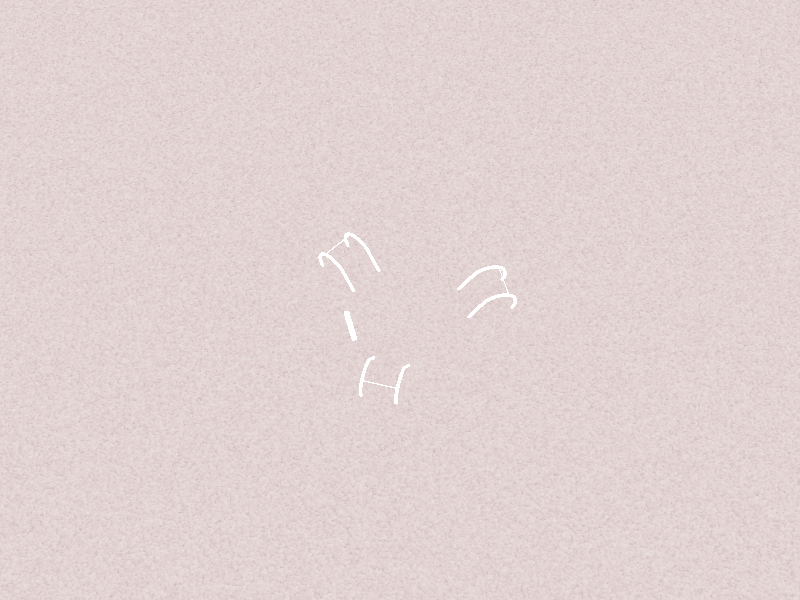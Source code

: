 
#version 3.5

global_settings {
    assumed_gamma 1
}
        
light_source {
    <200, 200, 200>*10000
    rgb 1.3
}
        
camera {
  location    <400, 400, 800>
  direction   y
  sky         z
  up          z
  right       (4/3)*x
  look_at     <0.0, 0, 1.2>
  angle       20
}
        
background {
    color rgb <0.60, 0.70, 0.95>
}
        
plane {
  z, -10

  texture {
    pigment {
      bozo
      color_map {
        [ 0.0 color rgb<0.356, 0.321, 0.274> ]
        [ 0.1 color rgb<0.611, 0.500, 0.500> ]
        [ 0.4 color rgb<0.745, 0.623, 0.623> ]
        [ 1.0 color rgb<0.837, 0.782, 0.745> ]
      }
      warp { turbulence 0.6 }
    }
    finish {
      diffuse 0.6
      ambient 0.1
      specular 0.2
      reflection {
        0.2, 0.6
        fresnel on
      }
      conserve_energy
    }
  }
}
        
#declare Mesh_Texture=
  texture{
    pigment{
      uv_mapping
      spiral2 8
      color_map {
        [0.5 color rgb 1 ]
        [0.5 color rgb <0,0,0.2> ]
      }
      scale 0.8
    }
    finish {
      specular 0.3
      roughness 0.01
    }
}
        
#declare Mesh=
mesh2 {
    vertex_vectors {
        1391,
        <42.41719055175781, 20.28818702697754, -0.08115734159946442>, <42.41719055175781, 20.28818702697754, -0.08115734159946442>, <39.69342803955078, 29.047279357910156, -0.08115851134061813>,
		<36.66994094848633, 35.288963317871094, -0.08115861564874649>, <34.27962875366211, 38.002952575683594, -0.08115711808204651>, <34.27962875366211, 38.002952575683594, -0.08115711808204651>,
		<39.894771575927734, 20.288185119628906, -14.38651180267334>, <39.894771575927734, 20.288185119628906, -14.38651180267334>, <37.335269927978516, 29.04728889465332, -13.45493221282959>,
		<34.4941291809082, 35.288970947265625, -12.42083740234375>, <32.247962951660156, 38.002960205078125, -11.603300094604492>, <32.247962951660156, 38.002960205078125, -11.603300094604492>,
		<32.631752014160156, 20.288188934326172, -26.96643829345703>, <32.631752014160156, 20.288188934326172, -26.96643829345703>, <30.545228958129883, 29.047290802001953, -25.21563720703125>,
		<28.229103088378906, 35.288970947265625, -23.272178649902344>, <26.398019790649414, 38.002960205078125, -21.73571014404297>, <26.398019790649414, 38.002960205078125, -21.73571014404297>,
		<21.50415802001953, 20.288190841674805, -36.3036003112793>, <21.50415802001953, 20.288190841674805, -36.3036003112793>, <21.50415802001953, 20.288190841674805, -36.3036003112793>,
		<20.142282485961914, 29.047298431396484, -33.94475173950195>, <18.63054084777832, 35.288978576660156, -31.326335906982422>, <17.435382843017578, 38.002967834472656, -29.256261825561523>,
		<17.435382843017578, 38.002967834472656, -29.256261825561523>, <17.435382843017578, 38.002967834472656, -29.256261825561523>, <7.854152202606201, 20.288192749023438, -41.27180480957031>,
		<7.854152202606201, 20.288192749023438, -41.27180480957031>, <7.381174564361572, 29.04729461669922, -38.589412689208984>, <6.856152534484863, 35.288978576660156, -35.61186218261719>,
		<6.4410810470581055, 38.00296401977539, -33.25785827636719>, <6.4410810470581055, 38.00296401977539, -33.25785827636719>, <-6.67188835144043, 20.288192749023438, -41.27180480957031>,
		<-6.67188835144043, 20.288192749023438, -41.27180480957031>, <-6.198910236358643, 29.04729461669922, -38.589412689208984>, <-5.673887252807617, 35.28897476196289, -35.61186218261719>,
		<-5.2588114738464355, 38.00296401977539, -33.25785827636719>, <-5.2588114738464355, 38.00296401977539, -33.25785827636719>, <-20.321889877319336, 20.288190841674805, -36.3036003112793>,
		<-20.321889877319336, 20.288190841674805, -36.3036003112793>, <-20.321889877319336, 20.288190841674805, -36.3036003112793>, <-18.96000862121582, 29.04729461669922, -33.94474792480469>,
		<-17.448265075683594, 35.288970947265625, -31.326337814331055>, <-16.253108978271484, 38.00296401977539, -29.256258010864258>, <-16.253108978271484, 38.00296401977539, -29.256258010864258>,
		<-16.253108978271484, 38.00296401977539, -29.256258010864258>, <-31.449478149414062, 20.288188934326172, -26.96644401550293>, <-31.449478149414062, 20.288188934326172, -26.96644401550293>,
		<-29.36295509338379, 29.047290802001953, -25.215639114379883>, <-27.046833038330078, 35.288970947265625, -23.272180557250977>, <-25.215742111206055, 38.002960205078125, -21.7357120513916>,
		<-25.215742111206055, 38.002960205078125, -21.7357120513916>, <-38.71249771118164, 20.288175582885742, -14.386515617370605>, <-38.71249771118164, 20.288175582885742, -14.386515617370605>,
		<-36.15299606323242, 29.047283172607422, -13.454936981201172>, <-33.31184768676758, 35.288963317871094, -12.420845985412598>, <-31.065685272216797, 38.002952575683594, -11.603307723999023>,
		<-31.065685272216797, 38.002952575683594, -11.603307723999023>, <-41.23491287231445, 20.28818130493164, -0.08115797489881516>, <-41.23491287231445, 20.28818130493164, -0.08115797489881516>,
		<-38.51115036010742, 29.047273635864258, -0.08115851134061813>, <-35.487667083740234, 35.28895950317383, -0.08115861564874649>, <-33.09735107421875, 38.00294494628906, -0.08115775138139725>,
		<-33.09735107421875, 38.00294494628906, -0.08115775138139725>, <28.459760665893555, 16.743980407714844, -0.08115700632333755>, <28.459760665893555, 16.743980407714844, -0.08115700632333755>,
		<-27.15406608581543, 16.743980407714844, -0.08115700632333755>, <-27.15406608581543, 16.743980407714844, -0.08115700632333755>, <-25.477108001708984, 16.74398422241211, -9.593293190002441>,
		<-25.477108001708984, 16.74398422241211, -9.593293190002441>, <-20.64848518371582, 16.743986129760742, -17.956708908081055>, <-20.64848518371582, 16.743986129760742, -17.956708908081055>,
		<-13.250609397888184, 16.743988037109375, -24.16426658630371>, <-13.250609397888184, 16.743988037109375, -24.16426658630371>, <-13.250609397888184, 16.743988037109375, -24.16426658630371>,
		<-4.175772666931152, 16.743993759155273, -27.46723747253418>, <-4.175772666931152, 16.743993759155273, -27.46723747253418>, <5.481468677520752, 16.743988037109375, -27.46723747253418>,
		<5.481468677520752, 16.743988037109375, -27.46723747253418>, <14.556304931640625, 16.74399185180664, -24.164262771606445>, <14.556304931640625, 16.74399185180664, -24.164262771606445>,
		<14.556304931640625, 16.74399185180664, -24.164262771606445>, <21.954181671142578, 16.743986129760742, -17.956701278686523>, <21.954181671142578, 16.743986129760742, -17.956701278686523>,
		<26.782798767089844, 16.74398422241211, -9.593282699584961>, <26.782798767089844, 16.74398422241211, -9.593282699584961>, <22.30748176574707, 39.376800537109375, -0.0811576396226883>,
		<22.30748176574707, 39.376800537109375, -0.0811576396226883>, <-21.001789093017578, 39.376800537109375, -0.0811576396226883>, <-21.001789093017578, 39.376800537109375, -0.0811576396226883>,
		<-19.695852279663086, 39.376800537109375, -7.489089012145996>, <-19.695852279663086, 39.376800537109375, -7.489089012145996>, <-15.935563087463379, 39.37680435180664, -14.002099990844727>,
		<-15.935563087463379, 39.37680435180664, -14.002099990844727>, <-10.174468994140625, 39.37680435180664, -18.83623504638672>, <-10.174468994140625, 39.37680435180664, -18.83623504638672>,
		<-10.174468994140625, 39.37680435180664, -18.83623504638672>, <-3.1074390411376953, 39.37680435180664, -21.408424377441406>, <-3.1074390411376953, 39.37680435180664, -21.408424377441406>,
		<4.413137912750244, 39.37680435180664, -21.408424377441406>, <4.413137912750244, 39.37680435180664, -21.408424377441406>, <11.480169296264648, 39.37680435180664, -18.836231231689453>,
		<11.480169296264648, 39.37680435180664, -18.836231231689453>, <11.480169296264648, 39.37680435180664, -18.836231231689453>, <17.24126434326172, 39.37680435180664, -14.002095222473145>,
		<17.24126434326172, 39.37680435180664, -14.002095222473145>, <21.001550674438477, 39.376800537109375, -7.489080905914307>, <21.001550674438477, 39.376800537109375, -7.489080905914307>,
		<34.4688606262207, 16.743330001831055, -0.08115700632333755>, <39.198020935058594, 17.431562423706055, -0.08115694671869278>, <39.198020935058594, 17.431562423706055, -0.08115694671869278>,
		<41.16994857788086, 18.166730880737305, -0.081156887114048>, <42.11940383911133, 18.85703468322754, -0.08115682750940323>, <33.0515251159668, 38.68300247192383, 0.10111624002456665>,
		<30.737165451049805, 39.36304473876953, -0.0811576396226883>, <30.737165451049805, 39.36304473876953, -0.0811576396226883>, <26.944425582885742, 39.3809928894043, -0.0811576396226883>,
		<25.32847785949707, 39.37333297729492, -0.0811576396226883>, <26.96387481689453, 39.369728088378906, -0.0811576396226883>, <32.42578887939453, 16.743331909179688, -11.668020248413086>,
		<36.8697395324707, 17.43156623840332, -13.28548812866211>, <36.8697395324707, 17.43156623840332, -13.28548812866211>, <38.72274398803711, 18.166728973388672, -13.959929466247559>,
		<39.61494445800781, 18.857027053833008, -14.284663200378418>, <31.093923568725586, 38.683006286621094, -11.000996589660645>, <28.91913604736328, 39.36304473876953, -10.391708374023438>,
		<28.91913604736328, 39.36304473876953, -10.391708374023438>, <25.355127334594727, 39.38099670410156, -9.094512939453125>, <23.836627960205078, 39.37333679199219, -8.541827201843262>,
		<25.3734073638916, 39.369728088378906, -9.101168632507324>, <26.542978286743164, 16.743335723876953, -21.85734748840332>, <30.165725708007812, 17.431570053100586, -24.897188186645508>,
		<30.165725708007812, 17.431570053100586, -24.897188186645508>, <31.67630958557129, 18.166738510131836, -26.16472053527832>, <31.67630958557129, 18.166738510131836, -26.16472053527832>,
		<32.40363311767578, 18.857036590576172, -26.7750186920166>, <25.457233428955078, 38.68301010131836, -20.76403045654297>, <25.457233428955078, 38.68301010131836, -20.76403045654297>,
		<23.684329986572266, 39.36305236816406, -19.458656311035156>, <23.684329986572266, 39.36305236816406, -19.458656311035156>, <20.7789249420166, 39.38100051879883, -17.020729064941406>,
		<19.54103660583496, 39.37333679199219, -15.982017517089844>, <20.793827056884766, 39.369728088378906, -17.033231735229492>, <17.529998779296875, 16.743337631225586, -29.420141220092773>,
		<19.894577026367188, 17.43157196044922, -33.51571273803711>, <20.880542755126953, 18.16674041748047, -35.22344970703125>, <20.880542755126953, 18.16674041748047, -35.22344970703125>,
		<20.880542755126953, 18.16674041748047, -35.22344970703125>, <21.355266571044922, 18.857038497924805, -36.04570388793945>, <21.355266571044922, 18.857038497924805, -36.04570388793945>,
		<16.821331024169922, 38.683013916015625, -28.010425567626953>, <16.821331024169922, 38.683013916015625, -28.010425567626953>, <15.664152145385742, 39.36305236816406, -26.18839454650879>,
		<13.767780303955078, 39.38100051879883, -22.903783798217773>, <12.959805488586426, 39.37334060668945, -21.504329681396484>, <13.777503967285156, 39.36973190307617, -22.920631408691406>,
		<6.473938941955566, 16.743343353271484, -33.4442253112793>, <7.295147895812988, 17.43157196044922, -38.10153579711914>, <7.637569427490234, 18.1667423248291, -40.04351043701172>,
		<7.637569427490234, 18.1667423248291, -40.04351043701172>, <7.802440166473389, 18.857040405273438, -40.978538513183594>, <6.227821350097656, 38.683013916015625, -31.86614227294922>,
		<5.825937747955322, 39.36305618286133, -29.769210815429688>, <5.167336463928223, 39.381004333496094, -26.03409194946289>, <4.886730670928955, 39.37334060668945, -24.442691802978516>,
		<5.17071533203125, 39.36973571777344, -26.05324935913086>, <-5.291674613952637, 16.74333953857422, -33.44422149658203>, <-6.112885475158691, 17.43157196044922, -38.10152816772461>,
		<-6.4553070068359375, 18.1667423248291, -40.04351043701172>, <-6.4553070068359375, 18.1667423248291, -40.04351043701172>, <-6.620177268981934, 18.857040405273438, -40.978538513183594>,
		<-5.045552730560303, 38.683013916015625, -31.86614227294922>, <-4.643668174743652, 39.36305236816406, -29.769210815429688>, <-3.9850645065307617, 39.381004333496094, -26.034090042114258>,
		<-3.704455852508545, 39.37334060668945, -24.442684173583984>, <-3.9884395599365234, 39.36973571777344, -26.05324363708496>, <-16.347726821899414, 16.743337631225586, -29.420143127441406>,
		<-18.71230697631836, 17.43157196044922, -33.51571273803711>, <-19.698274612426758, 18.16674041748047, -35.22345733642578>, <-19.698274612426758, 18.16674041748047, -35.22345733642578>,
		<-19.698274612426758, 18.16674041748047, -35.22345733642578>, <-20.172998428344727, 18.857032775878906, -36.04570770263672>, <-20.172998428344727, 18.857032775878906, -36.04570770263672>,
		<-15.639056205749512, 38.68301010131836, -28.01042366027832>, <-15.639056205749512, 38.68301010131836, -28.01042366027832>, <-14.481876373291016, 39.36305236816406, -26.18839454650879>,
		<-12.585505485534668, 39.38100051879883, -22.903783798217773>, <-11.7775297164917, 39.37334060668945, -21.504331588745117>, <-12.595229148864746, 39.36973190307617, -22.920629501342773>,
		<-25.360706329345703, 16.743335723876953, -21.85734748840332>, <-28.98345375061035, 17.431564331054688, -24.897188186645508>, <-28.98345375061035, 17.431564331054688, -24.897188186645508>,
		<-30.494037628173828, 18.166732788085938, -26.16472625732422>, <-30.494037628173828, 18.166732788085938, -26.16472625732422>, <-31.221363067626953, 18.857030868530273, -26.775020599365234>,
		<-24.27495574951172, 38.68300247192383, -20.764034271240234>, <-24.27495574951172, 38.68300247192383, -20.764034271240234>, <-22.50205421447754, 39.3630485534668, -19.45865821838379>,
		<-22.50205421447754, 39.3630485534668, -19.45865821838379>, <-19.59664535522461, 39.38100051879883, -17.02073097229004>, <-18.35875701904297, 39.37334060668945, -15.982016563415527>,
		<-19.61154556274414, 39.369728088378906, -17.033235549926758>, <-31.24351692199707, 16.743328094482422, -11.668025970458984>, <-35.687469482421875, 17.431560516357422, -13.285496711730957>,
		<-35.687469482421875, 17.431560516357422, -13.285496711730957>, <-37.54048156738281, 18.166725158691406, -13.959935188293457>, <-38.43267059326172, 18.857023239135742, -14.284666061401367>,
		<-29.911645889282227, 38.68300247192383, -11.001002311706543>, <-27.736860275268555, 39.36304473876953, -10.391711235046387>, <-27.736860275268555, 39.36304473876953, -10.391711235046387>,
		<-24.172849655151367, 39.38099670410156, -9.094517707824707>, <-22.654346466064453, 39.37333679199219, -8.541830062866211>, <-24.191118240356445, 39.369728088378906, -9.101171493530273>,
		<-33.28658676147461, 16.743330001831055, -0.08115700632333755>, <-38.0157470703125, 17.43155288696289, -0.08115694671869278>, <-38.0157470703125, 17.43155288696289, -0.08115694671869278>,
		<-39.98767852783203, 18.16672134399414, -0.081156887114048>, <-40.93712615966797, 18.857023239135742, -0.08115682750940323>, <-31.86924171447754, 38.6829948425293, -0.08115705847740173>,
		<-29.554880142211914, 39.363037109375, -0.0811576396226883>, <-29.554880142211914, 39.363037109375, -0.0811576396226883>, <-25.76213836669922, 39.3809928894043, -0.0811576396226883>,
		<-24.14618682861328, 39.37333297729492, -0.0811576396226883>, <-25.781593322753906, 39.369728088378906, -0.0811576396226883>, <-25.47710418701172, 16.743988037109375, 9.430977821350098>,
		<-25.47710418701172, 16.743988037109375, 9.430977821350098>, <-20.648483276367188, 16.743986129760742, 17.794391632080078>, <-20.648483276367188, 16.743986129760742, 17.794391632080078>,
		<-13.250608444213867, 16.74398422241211, 24.0019474029541>, <-13.250608444213867, 16.74398422241211, 24.0019474029541>, <-13.250608444213867, 16.74398422241211, 24.0019474029541>,
		<-4.175772190093994, 16.743988037109375, 27.304916381835938>, <-4.175772190093994, 16.743988037109375, 27.304916381835938>, <5.481468200683594, 16.74398422241211, 27.304916381835938>,
		<5.481468200683594, 16.74398422241211, 27.304916381835938>, <14.556303977966309, 16.743989944458008, 24.001943588256836>, <14.556303977966309, 16.743989944458008, 24.001943588256836>,
		<14.556303977966309, 16.743989944458008, 24.001943588256836>, <21.954179763793945, 16.743986129760742, 17.794384002685547>, <21.954179763793945, 16.743986129760742, 17.794384002685547>,
		<26.78279685974121, 16.743988037109375, 9.430967330932617>, <26.78279685974121, 16.743988037109375, 9.430967330932617>, <-19.695852279663086, 39.376800537109375, 7.326772212982178>,
		<-19.695852279663086, 39.376800537109375, 7.326772212982178>, <-15.935562133789062, 39.37679672241211, 13.839781761169434>, <-15.935562133789062, 39.37679672241211, 13.839781761169434>,
		<-10.174468040466309, 39.37679672241211, 18.673917770385742>, <-10.174468040466309, 39.37679672241211, 18.673917770385742>, <-10.174468040466309, 39.37679672241211, 18.673917770385742>,
		<-3.107438802719116, 39.37679672241211, 21.246103286743164>, <-3.107438802719116, 39.37679672241211, 21.246103286743164>, <4.413137435913086, 39.37679672241211, 21.246105194091797>,
		<4.413137435913086, 39.37679672241211, 21.246105194091797>, <11.480167388916016, 39.37679672241211, 18.673913955688477>, <11.480167388916016, 39.37679672241211, 18.673913955688477>,
		<11.480167388916016, 39.37679672241211, 18.673913955688477>, <17.241262435913086, 39.37679672241211, 13.839778900146484>, <17.241262435913086, 39.37679672241211, 13.839778900146484>,
		<21.001548767089844, 39.376800537109375, 7.3267645835876465>, <21.001548767089844, 39.376800537109375, 7.3267645835876465>, <33.05152130126953, 38.683006286621094, -0.26343098282814026>,
		<32.42578887939453, 16.743337631225586, 11.505705833435059>, <36.8697395324707, 17.431568145751953, 13.123173713684082>, <36.8697395324707, 17.431568145751953, 13.123173713684082>,
		<38.722740173339844, 18.166732788085938, 13.797615051269531>, <39.61494064331055, 18.857030868530273, 14.122347831726074>, <39.89476776123047, 20.288183212280273, 14.224197387695312>,
		<39.89476776123047, 20.288183212280273, 14.224197387695312>, <32.247962951660156, 38.00295639038086, 11.440984725952148>, <32.247962951660156, 38.00295639038086, 11.440984725952148>,
		<31.093921661376953, 38.68300247192383, 10.838679313659668>, <28.91913414001465, 39.36304473876953, 10.229391098022461>, <28.91913414001465, 39.36304473876953, 10.229391098022461>,
		<25.355125427246094, 39.3809928894043, 8.932195663452148>, <23.836626052856445, 39.37333297729492, 8.379510879516602>, <25.37340545654297, 39.36972427368164, 8.938851356506348>,
		<26.54297637939453, 16.74333381652832, 21.69502830505371>, <30.16572380065918, 17.43156623840332, 24.7348690032959>, <30.16572380065918, 17.43156623840332, 24.7348690032959>,
		<31.676305770874023, 18.16673469543457, 26.002403259277344>, <31.676305770874023, 18.16673469543457, 26.002403259277344>, <32.403629302978516, 18.857030868530273, 26.612699508666992>,
		<32.63174819946289, 20.288185119628906, 26.804121017456055>, <32.63174819946289, 20.288185119628906, 26.804121017456055>, <26.39801788330078, 38.002952575683594, 21.573389053344727>,
		<26.39801788330078, 38.002952575683594, 21.573389053344727>, <25.457231521606445, 38.68300247192383, 20.60171127319336>, <25.457231521606445, 38.68300247192383, 20.60171127319336>,
		<23.684328079223633, 39.36304473876953, 19.296337127685547>, <23.684328079223633, 39.36304473876953, 19.296337127685547>, <20.77892303466797, 39.3809928894043, 16.85841178894043>,
		<19.541034698486328, 39.373329162597656, 15.81969928741455>, <20.793825149536133, 39.369720458984375, 16.870912551879883>, <17.529996871948242, 16.743331909179688, 29.25782012939453>,
		<19.894577026367188, 17.431564331054688, 33.353389739990234>, <20.88054084777832, 18.166730880737305, 35.061126708984375>, <20.88054084777832, 18.166730880737305, 35.061126708984375>,
		<20.88054084777832, 18.166730880737305, 35.061126708984375>, <21.355266571044922, 18.85702896118164, 35.883384704589844>, <21.355266571044922, 18.85702896118164, 35.883384704589844>,
		<21.50415802001953, 20.28818130493164, 36.14128112792969>, <21.50415802001953, 20.28818130493164, 36.14128112792969>, <21.50415802001953, 20.28818130493164, 36.14128112792969>,
		<17.435382843017578, 38.002952575683594, 29.093942642211914>, <17.435382843017578, 38.002952575683594, 29.093942642211914>, <17.435382843017578, 38.002952575683594, 29.093942642211914>,
		<16.82132911682129, 38.68300247192383, 27.848102569580078>, <16.82132911682129, 38.68300247192383, 27.848102569580078>, <15.66415023803711, 39.363040924072266, 26.026073455810547>,
		<13.767779350280762, 39.3809928894043, 22.74146270751953>, <12.95980453491211, 39.373329162597656, 21.342010498046875>, <13.77750301361084, 39.36972427368164, 22.758310317993164>,
		<6.47393798828125, 16.743335723876953, 33.28190612792969>, <7.29514741897583, 17.431562423706055, 37.93921661376953>, <7.637568950653076, 18.166730880737305, 39.881187438964844>,
		<7.637568950653076, 18.166730880737305, 39.881187438964844>, <7.802439212799072, 18.857027053833008, 40.81621551513672>, <7.854151248931885, 20.28818130493164, 41.10947799682617>,
		<7.854151248931885, 20.28818130493164, 41.10947799682617>, <6.441080093383789, 38.002952575683594, 33.09553527832031>, <6.441080093383789, 38.002952575683594, 33.09553527832031>,
		<6.227820873260498, 38.68299865722656, 31.70382308959961>, <5.825937271118164, 39.363040924072266, 29.606889724731445>, <5.1673359870910645, 39.3809928894043, 25.87177085876465>,
		<4.886730670928955, 39.373329162597656, 24.280372619628906>, <5.17071533203125, 39.36972427368164, 25.890928268432617>, <-5.29167366027832, 16.743330001831055, 33.28190231323242>,
		<-6.112884998321533, 17.431562423706055, 37.939205169677734>, <-6.455306053161621, 18.166730880737305, 39.881187438964844>, <-6.455306053161621, 18.166730880737305, 39.881187438964844>,
		<-6.620176792144775, 18.857027053833008, 40.81621551513672>, <-6.671887397766113, 20.28818130493164, 41.10947799682617>, <-6.671887397766113, 20.28818130493164, 41.10947799682617>,
		<-5.258810997009277, 38.00294876098633, 33.095542907714844>, <-5.258810997009277, 38.00294876098633, 33.095542907714844>, <-5.045552730560303, 38.68299865722656, 31.70382308959961>,
		<-4.643667697906494, 39.363037109375, 29.606889724731445>, <-3.9850642681121826, 39.3809928894043, 25.871768951416016>, <-3.704455614089966, 39.373329162597656, 24.280363082885742>,
		<-3.9884393215179443, 39.36972427368164, 25.89092445373535>, <-16.347726821899414, 16.743331909179688, 29.257823944091797>, <-18.71230697631836, 17.431564331054688, 33.353389739990234>,
		<-19.698274612426758, 18.166730880737305, 35.06113052368164>, <-19.698274612426758, 18.166730880737305, 35.06113052368164>, <-19.698274612426758, 18.166730880737305, 35.06113052368164>,
		<-20.172998428344727, 18.857023239135742, 35.88338851928711>, <-20.172998428344727, 18.857023239135742, 35.88338851928711>, <-20.321889877319336, 20.28818130493164, 36.14127731323242>,
		<-20.321889877319336, 20.28818130493164, 36.14127731323242>, <-20.321889877319336, 20.28818130493164, 36.14127731323242>, <-16.25310707092285, 38.00294876098633, 29.09394073486328>,
		<-16.25310707092285, 38.00294876098633, 29.09394073486328>, <-16.25310707092285, 38.00294876098633, 29.09394073486328>, <-15.639054298400879, 38.68299865722656, 27.848102569580078>,
		<-15.639054298400879, 38.68299865722656, 27.848102569580078>, <-14.481874465942383, 39.363040924072266, 26.026073455810547>, <-12.585504531860352, 39.38098907470703, 22.741464614868164>,
		<-11.777527809143066, 39.373329162597656, 21.342012405395508>, <-12.59522819519043, 39.369720458984375, 22.758310317993164>, <-25.360702514648438, 16.74333381652832, 21.695030212402344>,
		<-28.983449935913086, 17.431560516357422, 24.7348690032959>, <-28.983449935913086, 17.431560516357422, 24.7348690032959>, <-30.494035720825195, 18.166728973388672, 26.00240707397461>,
		<-30.494035720825195, 18.166728973388672, 26.00240707397461>, <-31.22136116027832, 18.857027053833008, 26.612701416015625>, <-31.449474334716797, 20.288179397583008, 26.80412483215332>,
		<-31.449474334716797, 20.288179397583008, 26.80412483215332>, <-25.215740203857422, 38.00294876098633, 21.573394775390625>, <-25.215740203857422, 38.00294876098633, 21.573394775390625>,
		<-24.274953842163086, 38.6829948425293, 20.601715087890625>, <-24.274953842163086, 38.6829948425293, 20.601715087890625>, <-22.502052307128906, 39.363040924072266, 19.29633903503418>,
		<-22.502052307128906, 39.363040924072266, 19.29633903503418>, <-19.596643447875977, 39.3809928894043, 16.858413696289062>, <-18.358755111694336, 39.37333297729492, 15.81969928741455>,
		<-19.611543655395508, 39.369720458984375, 16.87091636657715>, <-31.243515014648438, 16.743331909179688, 11.50571060180664>, <-35.687469482421875, 17.431564331054688, 13.123181343078613>,
		<-35.687469482421875, 17.431564331054688, 13.123181343078613>, <-37.54047775268555, 18.16672706604004, 13.797619819641113>, <-38.43267059326172, 18.857025146484375, 14.122349739074707>,
		<-38.712493896484375, 20.288177490234375, 14.224200248718262>, <-38.712493896484375, 20.288177490234375, 14.224200248718262>, <-31.065683364868164, 38.00294876098633, 11.44099235534668>,
		<-31.065683364868164, 38.00294876098633, 11.44099235534668>, <-29.911643981933594, 38.68299865722656, 10.83868408203125>, <-27.736858367919922, 39.363040924072266, 10.229394912719727>,
		<-27.736858367919922, 39.363040924072266, 10.229394912719727>, <-24.1728458404541, 39.38099670410156, 8.932199478149414>, <-22.65434455871582, 39.37333297729492, 8.37951374053955>,
		<-24.191116333007812, 39.369728088378906, 8.938854217529297>, <37.33526611328125, 29.04728126525879, 13.29261589050293>, <34.49412536621094, 35.288963317871094, 12.258520126342773>,
		<30.545225143432617, 29.047277450561523, 25.053319931030273>, <28.229101181030273, 35.288963317871094, 23.1098575592041>, <20.14228057861328, 29.047279357910156, 33.782432556152344>,
		<18.630538940429688, 35.288963317871094, 31.164020538330078>, <7.381174087524414, 29.047279357910156, 38.42709732055664>, <6.856152057647705, 35.28895950317383, 35.449546813964844>,
		<-6.198909282684326, 29.047279357910156, 38.42709732055664>, <-5.673886775970459, 35.28895950317383, 35.449546813964844>, <-18.96000862121582, 29.04727554321289, 33.782432556152344>,
		<-17.44826316833496, 35.28895568847656, 31.16402244567871>, <-29.362951278686523, 29.047277450561523, 25.053321838378906>, <-27.046829223632812, 35.28895950317383, 23.109861373901367>,
		<-36.152992248535156, 29.04727554321289, 13.292618751525879>, <-33.31184387207031, 35.28895568847656, 12.258530616760254>, <20.72756576538086, 38.90510177612305, 24.135211944580078>,
		<21.521467208862305, 38.90510177612305, 24.135211944580078>, <21.521467208862305, 38.90510177612305, 24.135211944580078>, <21.521467208862305, 38.90510177612305, 24.135211944580078>,
		<21.415103912353516, 38.90510177612305, 23.738262176513672>, <21.415103912353516, 38.90510177612305, 23.738262176513672>, <21.124515533447266, 38.90510177612305, 23.44767189025879>,
		<21.124515533447266, 38.90510177612305, 23.44767189025879>, <20.72756576538086, 38.90510177612305, 23.341310501098633>, <20.72756576538086, 38.90510177612305, 23.341310501098633>,
		<20.330615997314453, 38.90510177612305, 23.44767189025879>, <20.330615997314453, 38.90510177612305, 23.44767189025879>, <20.040027618408203, 38.90510177612305, 23.738262176513672>,
		<20.040027618408203, 38.90510177612305, 23.738262176513672>, <19.933666229248047, 38.90510177612305, 24.135211944580078>, <19.933666229248047, 38.90510177612305, 24.135211944580078>,
		<20.040027618408203, 38.90510177612305, 24.532161712646484>, <20.040027618408203, 38.90510177612305, 24.532161712646484>, <20.330615997314453, 38.90510177612305, 24.822750091552734>,
		<20.330615997314453, 38.90510177612305, 24.822750091552734>, <20.72756576538086, 38.90510177612305, 24.92911148071289>, <20.72756576538086, 38.90510177612305, 24.92911148071289>,
		<21.124515533447266, 38.90510177612305, 24.822750091552734>, <21.124515533447266, 38.90510177612305, 24.822750091552734>, <21.415103912353516, 38.90510177612305, 24.532161712646484>,
		<21.415103912353516, 38.90510177612305, 24.532161712646484>, <21.521467208862305, 43.57636260986328, 24.135211944580078>, <21.521467208862305, 43.57636260986328, 24.135211944580078>,
		<21.521467208862305, 43.57636260986328, 24.135211944580078>, <21.415103912353516, 43.57636260986328, 23.738262176513672>, <21.415103912353516, 43.57636260986328, 23.738262176513672>,
		<21.124515533447266, 43.57636260986328, 23.447673797607422>, <21.124515533447266, 43.57636260986328, 23.447673797607422>, <20.72756576538086, 43.57636260986328, 23.341312408447266>,
		<20.72756576538086, 43.57636260986328, 23.341312408447266>, <20.330615997314453, 43.57636260986328, 23.447673797607422>, <20.330615997314453, 43.57636260986328, 23.447673797607422>,
		<20.040027618408203, 43.57636260986328, 23.738262176513672>, <20.040027618408203, 43.57636260986328, 23.738262176513672>, <19.933666229248047, 43.57636260986328, 24.135211944580078>,
		<19.933666229248047, 43.57636260986328, 24.135211944580078>, <20.040027618408203, 43.57636260986328, 24.532161712646484>, <20.040027618408203, 43.57636260986328, 24.532161712646484>,
		<20.330615997314453, 43.57636260986328, 24.822750091552734>, <20.330615997314453, 43.57636260986328, 24.822750091552734>, <20.72756576538086, 43.57636260986328, 24.92911148071289>,
		<20.72756576538086, 43.57636260986328, 24.92911148071289>, <21.124515533447266, 43.57636260986328, 24.822750091552734>, <21.124515533447266, 43.57636260986328, 24.822750091552734>,
		<21.415103912353516, 43.57636260986328, 24.532161712646484>, <21.415103912353516, 43.57636260986328, 24.532161712646484>, <20.72756576538086, 43.57636260986328, 24.135211944580078>,
		<-25.742765426635742, 38.301639556884766, -0.29157525300979614>, <-25.32002067565918, 38.109092712402344, -0.29157525300979614>, <-25.37665557861328, 38.1348876953125, -0.5238408446311951>,
		<-25.53139305114746, 38.20536804199219, -0.6938701868057251>, <-25.742765426635742, 38.301639556884766, -0.7561057209968567>, <-25.954137802124023, 38.397911071777344, -0.6938701868057251>,
		<-26.108875274658203, 38.468387603759766, -0.5238407850265503>, <-26.165512084960938, 38.49418640136719, -0.29157522320747375>, <-26.108875274658203, 38.468387603759766, -0.059310298413038254>,
		<-25.954137802124023, 38.39791488647461, 0.1107197180390358>, <-25.742765426635742, 38.30164337158203, 0.17295461893081665>, <-25.53139305114746, 38.20536804199219, 0.1107197031378746>,
		<-25.37665557861328, 38.134891510009766, -0.05931032821536064>, <-25.37665557861328, 38.134891510009766, -0.05931032821536064>, <0.5851362347602844, 72.60491180419922, -0.24573111534118652>,
		<0.5284990072250366, 72.63070678710938, -0.47799667716026306>, <0.37376296520233154, 72.70118713378906, -0.648026704788208>, <0.16238972544670105, 72.7974624633789, -0.7102622389793396>,
		<-0.048983532935380936, 72.89373016357422, -0.648026704788208>, <-0.20372019708156586, 72.9642105102539, -0.4779966473579407>, <-0.26035740971565247, 72.99000549316406, -0.24573171138763428>,
		<-0.20372019708156586, 72.9642105102539, -0.013466157019138336>, <-0.20372019708156586, 72.9642105102539, -0.013466157019138336>, <-0.048983532935380936, 72.89373016357422, 0.156563863158226>,
		<-0.048983532935380936, 72.89373016357422, 0.156563863158226>, <0.16238972544670105, 72.7974624633789, 0.21879875659942627>, <0.16238972544670105, 72.7974624633789, 0.21879875659942627>,
		<0.37376296520233154, 72.70118713378906, 0.15656384825706482>, <0.37376296520233154, 72.70118713378906, 0.15656384825706482>, <0.5284990072250366, 72.63070678710938, -0.013466184958815575>,
		<0.5284990072250366, 72.63070678710938, -0.013466184958815575>, <0.16238972544670105, 72.7974624633789, -0.24573110044002533>, <26.134246826171875, 38.301639556884766, -0.19742783904075623>,
		<25.711502075195312, 38.10909652709961, -0.19742785394191742>, <25.768136978149414, 38.13489532470703, 0.03483770787715912>, <25.922874450683594, 38.20536804199219, 0.20486710965633392>,
		<26.134246826171875, 38.30164337158203, 0.2671026587486267>, <26.34562110900879, 38.39791488647461, 0.20486712455749512>, <26.500356674194336, 38.46839141845703, 0.034837737679481506>,
		<26.55699348449707, 38.49418640136719, -0.19742782413959503>, <26.500356674194336, 38.46839141845703, -0.42969274520874023>, <26.34562110900879, 38.397911071777344, -0.599722146987915>,
		<26.134246826171875, 38.301639556884766, -0.6619576811790466>, <25.922874450683594, 38.20536804199219, -0.599722146987915>, <25.768136978149414, 38.134891510009766, -0.4296927750110626>,
		<25.768136978149414, 38.134891510009766, -0.4296927750110626>, <-0.19365257024765015, 72.73344421386719, -0.24326235055923462>, <-0.13701531291007996, 72.75923919677734, -0.01099679246544838>,
		<0.017720740288496017, 72.82971954345703, 0.15903259813785553>, <0.22909396886825562, 72.92598724365234, 0.22126814723014832>, <0.4404671788215637, 73.02226257324219, 0.15903261303901672>,
		<0.5952038168907166, 73.09273529052734, -0.010996764525771141>, <0.6518409848213196, 73.11853790283203, -0.24326232075691223>, <0.5952037572860718, 73.09274291992188, -0.47552725672721863>,
		<0.5952037572860718, 73.09274291992188, -0.47552725672721863>, <0.44046705961227417, 73.02226257324219, -0.6455572843551636>, <0.44046705961227417, 73.02226257324219, -0.6455572843551636>,
		<0.22909381985664368, 72.92598724365234, -0.7077928185462952>, <0.22909381985664368, 72.92598724365234, -0.7077928185462952>, <0.017720602452754974, 72.82971954345703, -0.6455572843551636>,
		<0.017720602452754974, 72.82971954345703, -0.6455572843551636>, <-0.13701534271240234, 72.75923919677734, -0.475527286529541>, <-0.13701534271240234, 72.75923919677734, -0.475527286529541>,
		<0.22909389436244965, 72.92598724365234, -0.24326233565807343>, <41.552040100097656, 2.33939266204834, -15.554959297180176>, <41.552040100097656, 2.33939266204834, -15.554959297180176>,
		<41.552040100097656, 2.33939266204834, -15.554959297180176>, <34.06307601928711, 2.339390993118286, -28.52622413635254>, <34.06307601928711, 2.339390993118286, -28.52622413635254>,
		<34.06307601928711, 2.339390993118286, -28.52622413635254>, <41.552040100097656, 2.747880697250366, -15.554959297180176>, <41.552040100097656, 2.747880697250366, -15.554959297180176>,
		<41.552040100097656, 2.747880697250366, -15.554959297180176>, <34.06307601928711, 2.7478792667388916, -28.52622413635254>, <34.06307601928711, 2.7478792667388916, -28.52622413635254>,
		<34.06307601928711, 2.7478792667388916, -28.52622413635254>, <41.905799865722656, 2.33939266204834, -15.759203910827637>, <41.905799865722656, 2.33939266204834, -15.759203910827637>,
		<41.905799865722656, 2.33939266204834, -15.759203910827637>, <34.416839599609375, 2.3393912315368652, -28.730466842651367>, <34.416839599609375, 2.3393912315368652, -28.730466842651367>,
		<34.416839599609375, 2.3393912315368652, -28.730466842651367>, <41.905799865722656, 2.747880697250366, -15.759203910827637>, <41.905799865722656, 2.747880697250366, -15.759203910827637>,
		<41.905799865722656, 2.747880697250366, -15.759203910827637>, <34.416839599609375, 2.7478792667388916, -28.730466842651367>, <34.416839599609375, 2.7478792667388916, -28.730466842651367>,
		<34.416839599609375, 2.7478792667388916, -28.730466842651367>, <14.876399040222168, 17.75479507446289, -17.903589248657227>, <14.885425567626953, 17.397783279418945, -17.00878143310547>,
		<14.120593070983887, 16.820131301879883, -16.910980224609375>, <13.638874053955078, 16.820131301879883, -17.745346069335938>, <14.105986595153809, 17.397785186767578, -18.358808517456055>,
		<25.185379028320312, 3.073129177093506, -23.855484008789062>, <25.185379028320312, 3.073129177093506, -23.855484008789062>, <25.261369705200195, 2.637861728668213, -22.99933624267578>,
		<25.261369705200195, 2.637861728668213, -22.99933624267578>, <24.60488510131836, 1.9335869550704956, -22.964092254638672>, <24.60488510131836, 1.9335869550704956, -22.964092254638672>,
		<24.123165130615234, 1.9335871934890747, -23.7984561920166>, <24.123165130615234, 1.9335871934890747, -23.7984561920166>, <24.481929779052734, 2.637862205505371, -24.349367141723633>,
		<24.481929779052734, 2.637862205505371, -24.349367141723633>, <26.800905227661133, 2.0667102336883545, -24.788209915161133>, <27.006271362304688, 1.5419549942016602, -24.006757736206055>,
		<26.559118270874023, 0.692869246006012, -24.092370986938477>, <26.0773983001709, 0.6928694844245911, -24.926733016967773>, <26.226831436157227, 1.5419503450393677, -25.356786727905273>,
		<28.82373046875, 1.4152464866638184, -25.95608901977539>, <29.146055221557617, 0.8543228507041931, -25.242162704467773>, <28.88814926147461, -0.05327021703124046, -25.43703842163086>,
		<28.406429290771484, -0.05326998978853226, -26.271400451660156>, <28.366615295410156, 0.8543232083320618, -26.592191696166992>, <30.9611873626709, 1.404718279838562, -27.19015121459961>,
		<31.411211013793945, 0.8427214622497559, -26.549951553344727>, <31.359922409057617, -0.06661109626293182, -26.864116668701172>, <30.878202438354492, -0.06661087274551392, -27.6984806060791>,
		<30.631771087646484, 0.8427218198776245, -27.899980545043945>, <32.75947570800781, 1.9344836473464966, -28.2283935546875>, <33.34135818481445, 1.4134719371795654, -27.664323806762695>,
		<33.50342559814453, 0.5704489946365356, -28.101669311523438>, <33.021705627441406, 0.5704492330551147, -28.936033248901367>, <32.561920166015625, 1.413472294807434, -29.01435089111328>,
		<34.1884651184082, 2.9566144943237305, -29.05341911315918>, <34.1884651184082, 2.9566144943237305, -29.05341911315918>, <34.89358139038086, 2.5229594707489014, -28.56049919128418>,
		<34.89358139038086, 2.5229594707489014, -28.56049919128418>, <35.25503921508789, 1.8212839365005493, -29.112964630126953>, <35.25503921508789, 1.8212839365005493, -29.112964630126953>,
		<34.773319244384766, 1.8212841749191284, -29.947328567504883>, <34.773319244384766, 1.8212841749191284, -29.947328567504883>, <34.114139556884766, 2.5229599475860596, -29.9105281829834>,
		<34.114139556884766, 2.5229599475860596, -29.9105281829834>, <35.14579772949219, 4.195939064025879, -29.606136322021484>, <35.94657897949219, 3.887080669403076, -29.16844940185547>,
		<36.462833404541016, 3.3873298168182373, -29.810283660888672>, <35.98111343383789, 3.3873300552368164, -30.6446475982666>, <35.16714096069336, 3.8870809078216553, -30.518478393554688>,
		<35.669857025146484, 5.53153657913208, -29.90870475769043>, <36.53080368041992, 5.37460994720459, -29.50575065612793>, <37.14439010620117, 5.12070369720459, -30.203784942626953>,
		<36.66267013549805, 5.12070369720459, -31.03814697265625>, <35.75136184692383, 5.37460994720459, -30.855777740478516>, <35.905635833740234, 7.523353576660156, -30.044828414916992>,
		<36.78574752807617, 7.5301690101623535, -29.652942657470703>, <37.430355072021484, 7.541191101074219, -30.368885040283203>, <36.94863510131836, 7.541191101074219, -31.203248977661133>,
		<36.00630569458008, 7.530169486999512, -31.002971649169922>, <35.68746566772461, 9.08289909362793, -29.918869018554688>, <36.54550552368164, 9.251009941101074, -29.514238357543945>,
		<37.15439987182617, 9.52302360534668, -30.20956039428711>, <36.67267990112305, 9.523018836975098, -31.04392433166504>, <35.76606369018555, 9.251009941101074, -30.864267349243164>,
		<34.8935432434082, 11.033562660217285, -29.46049690246582>, <35.675716400146484, 11.373167037963867, -29.012065887451172>, <36.1618537902832, 11.922662734985352, -29.636516571044922>,
		<35.68013381958008, 11.922657012939453, -30.47087860107422>, <34.89627456665039, 11.373167991638184, -30.362092971801758>, <33.80464553833008, 12.148924827575684, -28.83182144165039>,
		<33.80464553833008, 12.148924827575684, -28.83182144165039>, <34.45064163208008, 12.631752967834473, -28.30476951599121>, <34.45064163208008, 12.631752967834473, -28.30476951599121>,
		<34.71644973754883, 13.412983894348145, -28.80200958251953>, <34.71644973754883, 13.412983894348145, -28.80200958251953>, <34.2347297668457, 13.412983894348145, -29.636371612548828>,
		<34.2347297668457, 13.412983894348145, -29.636371612548828>, <33.67120361328125, 12.631753921508789, -29.654796600341797>, <33.67120361328125, 12.631753921508789, -29.654796600341797>,
		<21.71982192993164, 17.580209732055664, -21.854642868041992>, <22.28782081604004, 18.10776138305664, -21.282556533813477>, <22.427419662475586, 18.96136474609375, -21.706932067871094>,
		<21.94569969177246, 18.96136474609375, -22.541296005249023>, <21.508380889892578, 18.10776138305664, -22.632583618164062>, <22.646406173706055, 17.75479507446289, -4.445541858673096>,
		<22.65543556213379, 17.397785186767578, -3.5507335662841797>, <21.890600204467773, 16.820133209228516, -3.4529335498809814>, <21.40888214111328, 16.820133209228516, -4.28729772567749>,
		<21.875995635986328, 17.397785186767578, -4.900761604309082>, <32.955387115478516, 3.0731256008148193, -10.39743709564209>, <32.955387115478516, 3.0731256008148193, -10.39743709564209>,
		<33.031375885009766, 2.6378581523895264, -9.541290283203125>, <33.031375885009766, 2.6378581523895264, -9.541290283203125>, <32.37489318847656, 1.9335832595825195, -9.5060453414917>,
		<32.37489318847656, 1.9335832595825195, -9.5060453414917>, <31.89317512512207, 1.9335834980010986, -10.340409278869629>, <31.89317512512207, 1.9335834980010986, -10.340409278869629>,
		<32.25193786621094, 2.6378583908081055, -10.891319274902344>, <32.25193786621094, 2.6378583908081055, -10.891319274902344>, <34.5709114074707, 2.066711664199829, -11.330161094665527>,
		<34.77627944946289, 1.541951298713684, -10.548710823059082>, <34.32912826538086, 0.6928655505180359, -10.634323120117188>, <33.847408294677734, 0.692865788936615, -11.468687057495117>,
		<33.99684143066406, 1.5419516563415527, -11.898738861083984>, <36.5937385559082, 1.415247917175293, -12.498042106628418>, <36.91606521606445, 0.8543242812156677, -11.7841157913208>,
		<36.65815734863281, -0.05326881632208824, -11.97899055480957>, <36.17643737792969, -0.053268589079380035, -12.8133544921875>, <36.13662338256836, 0.8543246388435364, -13.13414478302002>,
		<38.731197357177734, 1.4047197103500366, -13.73210334777832>, <39.18122100830078, 0.8427228331565857, -13.091904640197754>, <39.12993240356445, -0.0666097030043602, -13.406070709228516>,
		<38.64821243286133, -0.0666094720363617, -14.240434646606445>, <38.40177917480469, 0.8427231907844543, -14.441933631896973>, <40.52948760986328, 1.9344849586486816, -14.770346641540527>,
		<41.111366271972656, 1.4134732484817505, -14.206275939941406>, <41.27342987060547, 0.5704504251480103, -14.643622398376465>, <40.791709899902344, 0.5704506635665894, -15.477985382080078>,
		<40.33192443847656, 1.4134736061096191, -15.556304931640625>, <41.958473205566406, 2.956615924835205, -15.595373153686523>, <41.958473205566406, 2.956615924835205, -15.595373153686523>,
		<42.66358947753906, 2.522960901260376, -15.102452278137207>, <42.66358947753906, 2.522960901260376, -15.102452278137207>, <43.025047302246094, 1.821285367012024, -15.65491771697998>,
		<43.025047302246094, 1.821285367012024, -15.65491771697998>, <42.54332733154297, 1.821285605430603, -16.489282608032227>, <42.54332733154297, 1.821285605430603, -16.489282608032227>,
		<41.88414764404297, 2.522961139678955, -16.45248031616211>, <41.88414764404297, 2.522961139678955, -16.45248031616211>, <42.915809631347656, 4.1959404945373535, -16.148090362548828>,
		<43.71658706665039, 3.887082099914551, -15.710402488708496>, <44.23284149169922, 3.387331247329712, -16.352237701416016>, <43.751121520996094, 3.38732647895813, -17.186601638793945>,
		<42.9371452331543, 3.88708233833313, -17.0604305267334>, <43.43986892700195, 5.5315327644348145, -16.45065689086914>, <44.30080795288086, 5.374606132507324, -16.04770278930664>,
		<44.91440200805664, 5.120699882507324, -16.745737075805664>, <44.432682037353516, 5.120700359344482, -17.580101013183594>, <43.52136993408203, 5.374606609344482, -17.39773178100586>,
		<43.67564010620117, 7.523349761962891, -16.586782455444336>, <44.55575180053711, 7.530165195465088, -16.194896697998047>, <45.20036697387695, 7.541187286376953, -16.910839080810547>,
		<44.71864700317383, 7.541187763214111, -17.745203018188477>, <43.77631378173828, 7.530165672302246, -17.544925689697266>, <43.45747756958008, 9.082895278930664, -16.46082305908203>,
		<44.315513610839844, 9.251006126403809, -16.05619239807129>, <44.92440414428711, 9.523019790649414, -16.751514434814453>, <44.442684173583984, 9.523019790649414, -17.585878372192383>,
		<43.536075592041016, 9.251007080078125, -17.406219482421875>, <42.66354751586914, 11.03355884552002, -16.00244903564453>, <43.44572067260742, 11.373164176940918, -15.554018020629883>,
		<43.931861877441406, 11.922658920288086, -16.178468704223633>, <43.45014190673828, 11.922658920288086, -17.012832641601562>, <42.666282653808594, 11.373164176940918, -16.9040470123291>,
		<41.57465362548828, 12.148921012878418, -15.373775482177734>, <41.57465362548828, 12.148921012878418, -15.373775482177734>, <42.22064971923828, 12.631750106811523, -14.846722602844238>,
		<42.22064971923828, 12.631750106811523, -14.846722602844238>, <42.486454010009766, 13.412980079650879, -15.343961715698242>, <42.486454010009766, 13.412980079650879, -15.343961715698242>,
		<42.00473403930664, 13.412980079650879, -16.178325653076172>, <42.00473403930664, 13.412980079650879, -16.178325653076172>, <41.44120788574219, 12.631750106811523, -16.19675064086914>,
		<41.44120788574219, 12.631750106811523, -16.19675064086914>, <29.489830017089844, 17.580211639404297, -8.396595001220703>, <30.05782699584961, 18.107763290405273, -7.824510097503662>,
		<30.197429656982422, 18.96136474609375, -8.248886108398438>, <29.715709686279297, 18.961366653442383, -9.08324909210205>, <29.27838706970215, 18.107763290405273, -9.174537658691406>,
		<-33.81924057006836, 2.339390993118286, -28.184858322143555>, <-33.81924057006836, 2.339390993118286, -28.184858322143555>, <-33.81924057006836, 2.339390993118286, -28.184858322143555>,
		<-41.30820083618164, 2.3393924236297607, -15.213592529296875>, <-41.30820083618164, 2.3393924236297607, -15.213592529296875>, <-41.30820083618164, 2.3393924236297607, -15.213592529296875>,
		<-33.81924057006836, 2.7478790283203125, -28.184858322143555>, <-33.81924057006836, 2.7478790283203125, -28.184858322143555>, <-33.81924057006836, 2.7478790283203125, -28.184858322143555>,
		<-41.30820083618164, 2.747880697250366, -15.213592529296875>, <-41.30820083618164, 2.747880697250366, -15.213592529296875>, <-41.30820083618164, 2.747880697250366, -15.213592529296875>,
		<-34.17300033569336, 2.339390993118286, -28.389101028442383>, <-34.17300033569336, 2.339390993118286, -28.389101028442383>, <-34.17300033569336, 2.339390993118286, -28.389101028442383>,
		<-41.66196060180664, 2.3393874168395996, -15.41783618927002>, <-41.66196060180664, 2.3393874168395996, -15.41783618927002>, <-41.66196060180664, 2.3393874168395996, -15.41783618927002>,
		<-34.17300033569336, 2.7478790283203125, -28.389101028442383>, <-34.17300033569336, 2.7478790283203125, -28.389101028442383>, <-34.17300033569336, 2.7478790283203125, -28.389101028442383>,
		<-41.66196060180664, 2.747875690460205, -15.41783618927002>, <-41.66196060180664, 2.747875690460205, -15.41783618927002>, <-41.66196060180664, 2.747875690460205, -15.41783618927002>,
		<-22.515390396118164, 17.754791259765625, -3.9087581634521484>, <-21.744979858398438, 17.397781372070312, -4.363979816436768>, <-21.277864456176758, 16.820133209228516, -3.7505149841308594>,
		<-21.759586334228516, 16.820133209228516, -2.916152000427246>, <-22.524417877197266, 17.397785186767578, -3.013951301574707>, <-32.82437515258789, 3.0731253623962402, -9.860650062561035>,
		<-32.82437515258789, 3.0731253623962402, -9.860650062561035>, <-32.12092208862305, 2.6378583908081055, -10.354532241821289>, <-32.12092208862305, 2.6378583908081055, -10.354532241821289>,
		<-31.76215934753418, 1.933583378791809, -9.80362319946289>, <-31.76215934753418, 1.933583378791809, -9.80362319946289>, <-32.24387741088867, 1.93358314037323, -8.969259262084961>,
		<-32.24387741088867, 1.93358314037323, -8.969259262084961>, <-32.90036392211914, 2.6378579139709473, -9.00450325012207>, <-32.90036392211914, 2.6378579139709473, -9.00450325012207>,
		<-34.43989944458008, 2.06671142578125, -10.793374061584473>, <-33.86582565307617, 1.5419515371322632, -11.36195182800293>, <-33.716392517089844, 0.6928656101226807, -10.931900024414062>,
		<-34.19811248779297, 0.6928653717041016, -10.097536087036133>, <-34.645263671875, 1.5419511795043945, -10.011922836303711>, <-36.46272659301758, 1.4152477979660034, -11.96125316619873>,
		<-36.005611419677734, 0.854324460029602, -12.597356796264648>, <-36.04542541503906, -0.053268734365701675, -12.276566505432129>, <-36.52714538574219, -0.05326896533370018, -11.4422025680542>,
		<-36.78504943847656, 0.8543241024017334, -11.24732780456543>, <-38.600181579589844, 1.404719591140747, -13.195314407348633>, <-38.27076721191406, 0.8427230715751648, -13.905144691467285>,
		<-38.51719665527344, -0.06660962104797363, -13.703645706176758>, <-38.99891662597656, -0.06660984456539154, -12.869281768798828>, <-39.05020523071289, 0.8427227139472961, -12.555115699768066>,
		<-40.39847183227539, 1.934484839439392, -14.233556747436523>, <-40.2009162902832, 1.4134734869003296, -15.019515037536621>, <-40.660701751708984, 0.570450484752655, -14.94119644165039>,
		<-41.14242172241211, 0.5704502463340759, -14.106832504272461>, <-40.98035430908203, 1.413473129272461, -13.669486045837402>, <-41.82746124267578, 2.956610679626465, -15.05858325958252>,
		<-41.82746124267578, 2.956610679626465, -15.05858325958252>, <-41.753135681152344, 2.522955894470215, -15.915691375732422>, <-41.753135681152344, 2.522955894470215, -15.915691375732422>,
		<-42.412315368652344, 1.8212803602218628, -15.952491760253906>, <-42.412315368652344, 1.8212803602218628, -15.952491760253906>, <-42.89403533935547, 1.8212801218032837, -15.118127822875977>,
		<-42.89403533935547, 1.8212801218032837, -15.118127822875977>, <-42.53257369995117, 2.522960662841797, -14.565662384033203>, <-42.53257369995117, 2.522960662841797, -14.565662384033203>,
		<-42.784793853759766, 4.195935249328613, -15.611299514770508>, <-42.80613327026367, 3.8870770931243896, -16.52364158630371>, <-43.62010955810547, 3.387326240539551, -16.649810791015625>,
		<-44.101829528808594, 3.3873260021209717, -15.815446853637695>, <-43.585575103759766, 3.8870768547058105, -15.173611640930176>, <-43.30885696411133, 5.5315327644348145, -15.913866996765137>,
		<-43.390357971191406, 5.374606132507324, -16.86094093322754>, <-44.30167007446289, 5.120699882507324, -17.043310165405273>, <-44.783390045166016, 5.120699882507324, -16.208946228027344>,
		<-44.1697998046875, 5.374606132507324, -15.510912895202637>, <-43.54463195800781, 7.523349761962891, -16.049991607666016>, <-43.645301818847656, 7.530165672302246, -17.008134841918945>,
		<-44.5876350402832, 7.541187286376953, -17.208412170410156>, <-45.06935501098633, 7.541187286376953, -16.374048233032227>, <-44.42474365234375, 7.530165195465088, -15.65810489654541>,
		<-43.32646179199219, 9.082895278930664, -15.924032211303711>, <-43.40506362915039, 9.251006126403809, -16.869428634643555>, <-44.311676025390625, 9.523019790649414, -17.04908561706543>,
		<-44.79339599609375, 9.523019790649414, -16.214723587036133>, <-44.18449783325195, 9.251006126403809, -15.519400596618652>, <-42.53253936767578, 11.03355884552002, -15.465659141540527>,
		<-42.53527069091797, 11.373164176940918, -16.36725616455078>, <-43.319129943847656, 11.922658920288086, -16.476041793823242>, <-43.80084991455078, 11.922658920288086, -15.641677856445312>,
		<-43.3147087097168, 11.373163223266602, -15.017227172851562>, <-41.443641662597656, 12.148921012878418, -14.83698558807373>, <-41.443641662597656, 12.148921012878418, -14.83698558807373>,
		<-41.31019973754883, 12.631750106811523, -15.659960746765137>, <-41.31019973754883, 12.631750106811523, -15.659960746765137>, <-41.873722076416016, 13.412980079650879, -15.641534805297852>,
		<-41.873722076416016, 13.412980079650879, -15.641534805297852>, <-42.35544204711914, 13.412980079650879, -14.807171821594238>, <-42.35544204711914, 13.412980079650879, -14.807171821594238>,
		<-42.089637756347656, 12.631749153137207, -14.309931755065918>, <-42.089637756347656, 12.631749153137207, -14.309931755065918>, <-29.358814239501953, 17.580209732055664, -7.859809398651123>,
		<-29.14737319946289, 18.107763290405273, -8.637752532958984>, <-29.58469581604004, 18.961366653442383, -8.546463966369629>, <-30.066415786743164, 18.96136474609375, -7.712100028991699>,
		<-29.92681312561035, 18.107763290405273, -7.287724494934082>, <-14.74538803100586, 17.75479507446289, -17.36680793762207>, <-13.974974632263184, 17.397785186767578, -17.82202911376953>,
		<-13.507861137390137, 16.820131301879883, -17.20856285095215>, <-13.989582061767578, 16.820131301879883, -16.37420082092285>, <-14.754413604736328, 17.397783279418945, -16.472000122070312>,
		<-25.05436897277832, 3.073129177093506, -23.31869888305664>, <-25.05436897277832, 3.073129177093506, -23.31869888305664>, <-24.350919723510742, 2.637861967086792, -23.81258201599121>,
		<-24.350919723510742, 2.637861967086792, -23.81258201599121>, <-23.992155075073242, 1.9335870742797852, -23.26167106628418>, <-23.992155075073242, 1.9335870742797852, -23.26167106628418>,
		<-24.473875045776367, 1.933586835861206, -22.42730712890625>, <-24.473875045776367, 1.933586835861206, -22.42730712890625>, <-25.13035774230957, 2.637861490249634, -22.46255111694336>,
		<-25.13035774230957, 2.637861490249634, -22.46255111694336>, <-26.66989517211914, 2.0667102336883545, -24.25142478942871>, <-26.095823287963867, 1.5419501066207886, -24.82000160217285>,
		<-25.946388244628906, 0.6928693056106567, -24.38994789123535>, <-26.42810821533203, 0.6928690671920776, -23.555583953857422>, <-26.875259399414062, 1.5419548749923706, -23.469970703125>,
		<-28.69272232055664, 1.4152463674545288, -25.419301986694336>, <-28.235607147216797, 0.8543230891227722, -26.05540657043457>, <-28.275419235229492, -0.0532701350748539, -25.734615325927734>,
		<-28.757139205932617, -0.0532703623175621, -24.900251388549805>, <-29.015047073364258, 0.8543227314949036, -24.70537757873535>, <-30.83017921447754, 1.4047181606292725, -26.653362274169922>,
		<-30.500762939453125, 0.8427216410636902, -27.36319351196289>, <-30.747194290161133, -0.06661101430654526, -27.16169548034668>, <-31.228914260864258, -0.06661124527454376, -26.32733154296875>,
		<-31.280200958251953, 0.8427212834358215, -26.013164520263672>, <-32.62846755981445, 1.9344834089279175, -27.691606521606445>, <-32.430912017822266, 1.413472056388855, -28.477563858032227>,
		<-32.89069747924805, 0.5704491138458252, -28.39924430847168>, <-33.37241744995117, 0.5704488754272461, -27.564882278442383>, <-33.210350036621094, 1.4134716987609863, -27.127534866333008>,
		<-34.057456970214844, 2.9566144943237305, -28.516632080078125>, <-34.057456970214844, 2.9566144943237305, -28.516632080078125>, <-33.983131408691406, 2.5229597091674805, -29.37373924255371>,
		<-33.983131408691406, 2.5229597091674805, -29.37373924255371>, <-34.642311096191406, 1.8212840557098389, -29.410539627075195>, <-34.642311096191406, 1.8212840557098389, -29.410539627075195>,
		<-35.12403106689453, 1.8212838172912598, -28.5761775970459>, <-35.12403106689453, 1.8212838172912598, -28.5761775970459>, <-34.762569427490234, 2.5229592323303223, -28.023710250854492>,
		<-34.762569427490234, 2.5229592323303223, -28.023710250854492>, <-35.014793395996094, 4.195939064025879, -29.06934928894043>, <-35.0361328125, 3.8870809078216553, -29.981689453125>,
		<-35.85010528564453, 3.3873298168182373, -30.107858657836914>, <-36.331825256347656, 3.3873298168182373, -29.273494720458984>, <-35.81557083129883, 3.887080430984497, -28.63166046142578>,
		<-35.53885269165039, 5.531536102294922, -29.371915817260742>, <-35.62035369873047, 5.37460994720459, -30.318988800048828>, <-36.53166580200195, 5.12070369720459, -30.501358032226562>,
		<-37.01338195800781, 5.12070369720459, -29.666994094848633>, <-36.39979553222656, 5.374609470367432, -28.968961715698242>, <-35.774627685546875, 7.523353099822998, -29.508039474487305>,
		<-35.875301361083984, 7.5301690101623535, -30.466182708740234>, <-36.817626953125, 7.5411858558654785, -30.666460037231445>, <-37.299346923828125, 7.5411858558654785, -29.832096099853516>,
		<-36.65473937988281, 7.5301690101623535, -29.116153717041016>, <-35.55645751953125, 9.08289909362793, -29.382080078125>, <-35.63505554199219, 9.251005172729492, -30.327478408813477>,
		<-36.54167175292969, 9.523018836975098, -30.50713539123535>, <-37.02339172363281, 9.523018836975098, -29.672771453857422>, <-36.41449737548828, 9.251009941101074, -28.977449417114258>,
		<-34.76253128051758, 11.033562660217285, -28.923707962036133>, <-34.76526641845703, 11.373162269592285, -29.82530403137207>, <-35.549129486083984, 11.922657012939453, -29.934091567993164>,
		<-36.030845642089844, 11.922657012939453, -29.099727630615234>, <-35.544708251953125, 11.373167037963867, -28.475276947021484>, <-33.67363739013672, 12.148924827575684, -28.295034408569336>,
		<-33.67363739013672, 12.148924827575684, -28.295034408569336>, <-33.54019546508789, 12.631753921508789, -29.118009567260742>, <-33.54019546508789, 12.631753921508789, -29.118009567260742>,
		<-34.10371780395508, 13.412978172302246, -29.09958267211914>, <-34.10371780395508, 13.412978172302246, -29.09958267211914>, <-34.5854377746582, 13.412982940673828, -28.265220642089844>,
		<-34.5854377746582, 13.412982940673828, -28.265220642089844>, <-34.31963348388672, 12.631752967834473, -27.767980575561523>, <-34.31963348388672, 12.631752967834473, -27.767980575561523>,
		<-21.588809967041016, 17.580209732055664, -21.31785774230957>, <-21.377368927001953, 18.10776138305664, -22.095800399780273>, <-21.8146915435791, 18.96136474609375, -22.0045108795166>,
		<-22.296411514282227, 18.96136474609375, -21.170146942138672>, <-22.156808853149414, 18.10776138305664, -20.745773315429688>, <-7.071420669555664, 2.339381456375122, 43.4035530090332>,
		<-7.071420669555664, 2.339381456375122, 43.4035530090332>, <-7.071420669555664, 2.339381456375122, 43.4035530090332>, <7.906505584716797, 2.339381456375122, 43.4035530090332>,
		<7.906505584716797, 2.339381456375122, 43.4035530090332>, <7.906505584716797, 2.339381456375122, 43.4035530090332>, <-7.071420669555664, 2.7478697299957275, 43.4035530090332>,
		<-7.071420669555664, 2.7478697299957275, 43.4035530090332>, <-7.071420669555664, 2.7478697299957275, 43.4035530090332>, <7.906505584716797, 2.7478697299957275, 43.4035530090332>,
		<7.906505584716797, 2.7478697299957275, 43.4035530090332>, <7.906505584716797, 2.7478697299957275, 43.4035530090332>, <-7.071420669555664, 2.339381456375122, 43.81203842163086>,
		<-7.071420669555664, 2.339381456375122, 43.81203842163086>, <-7.071420669555664, 2.339381456375122, 43.81203842163086>, <7.906505584716797, 2.339381456375122, 43.81203842163086>,
		<7.906505584716797, 2.339381456375122, 43.81203842163086>, <7.906505584716797, 2.339381456375122, 43.81203842163086>, <-7.071420669555664, 2.7478694915771484, 43.81203842163086>,
		<-7.071420669555664, 2.7478694915771484, 43.81203842163086>, <-7.071420669555664, 2.7478694915771484, 43.81203842163086>, <7.906505584716797, 2.7478694915771484, 43.81203842163086>,
		<7.906505584716797, 2.7478694915771484, 43.81203842163086>, <7.906505584716797, 2.7478694915771484, 43.81203842163086>, <-16.75188446044922, 14.513057708740234, 20.826074600219727>,
		<-18.468610763549805, 14.513057708740234, 21.83852195739746>, <-18.140745162963867, 15.83682918548584, 21.64516258239746>, <-17.28238296508789, 16.65496063232422, 21.138938903808594>,
		<-16.22138786315918, 16.65496063232422, 20.513212203979492>, <-15.363024711608887, 15.836830139160156, 20.006988525390625>, <-15.035158157348633, 14.513057708740234, 19.813629150390625>,
		<-15.363024711608887, 13.189286231994629, 20.006990432739258>, <-16.22138786315918, 12.371150016784668, 20.513214111328125>, <-17.28238296508789, 12.37115478515625, 21.138938903808594>,
		<-18.140745162963867, 13.189286231994629, 21.64516258239746>, <-19.610803604125977, 14.513057708740234, 21.521535873413086>, <-19.147581100463867, 16.383338928222656, 21.24834632873535>,
		<-17.934846878051758, 17.53923797607422, 20.533132553100586>, <-16.43582534790039, 17.53923225402832, 19.649078369140625>, <-15.223092079162598, 16.383338928222656, 18.93386459350586>,
		<-14.759869575500488, 14.51305866241455, 18.660676956176758>, <-15.223092079162598, 12.642777442932129, 18.93386459350586>, <-16.435827255249023, 11.486878395080566, 19.649080276489258>,
		<-17.934846878051758, 11.48687744140625, 20.53313446044922>, <-19.147581100463867, 12.642777442932129, 21.24834632873535>, <-20.279722213745117, 14.513057708740234, 20.88618278503418>,
		<-20.279722213745117, 14.513057708740234, 20.88618278503418>, <-20.279722213745117, 14.513057708740234, 20.88618278503418>, <-19.774808883666992, 16.55166244506836, 20.588409423828125>,
		<-19.774808883666992, 16.55166244506836, 20.588409423828125>, <-18.45292854309082, 17.81159210205078, 19.80882453918457>, <-18.45292854309082, 17.81159210205078, 19.80882453918457>,
		<-16.81899642944336, 17.81159210205078, 18.84520721435547>, <-16.81899642944336, 17.81159210205078, 18.84520721435547>, <-15.497116088867188, 16.551664352416992, 18.065622329711914>,
		<-15.497116088867188, 16.551664352416992, 18.065622329711914>, <-14.992203712463379, 14.51305866241455, 17.767847061157227>, <-14.992203712463379, 14.51305866241455, 17.767847061157227>,
		<-15.497117042541504, 12.47445297241211, 18.065622329711914>, <-15.497117042541504, 12.47445297241211, 18.065622329711914>, <-16.81899642944336, 11.214524269104004, 18.845205307006836>,
		<-16.81899642944336, 11.214524269104004, 18.845205307006836>, <-18.45292854309082, 11.214523315429688, 19.80882453918457>, <-18.45292854309082, 11.214523315429688, 19.80882453918457>,
		<-19.774808883666992, 12.474452018737793, 20.588409423828125>, <-19.774808883666992, 12.474452018737793, 20.588409423828125>, <-27.50863265991211, 14.5130615234375, 8.62868595123291>,
		<-27.50863265991211, 14.5130615234375, 8.62868595123291>, <-27.50863265991211, 14.5130615234375, 8.62868595123291>, <-27.003719329833984, 16.551666259765625, 8.330910682678223>,
		<-27.003719329833984, 16.551666259765625, 8.330910682678223>, <-25.681838989257812, 17.811595916748047, 7.551326751708984>, <-25.681838989257812, 17.811595916748047, 7.551326751708984>,
		<-24.04790687561035, 17.811595916748047, 6.587707042694092>, <-24.04790687561035, 17.811595916748047, 6.587707042694092>, <-22.726028442382812, 16.551668167114258, 5.808123588562012>,
		<-22.726028442382812, 16.551668167114258, 5.808123588562012>, <-22.221115112304688, 14.5130615234375, 5.510349273681641>, <-22.221115112304688, 14.5130615234375, 5.510349273681641>,
		<-22.726028442382812, 12.474456787109375, 5.8081231117248535>, <-22.726028442382812, 12.474456787109375, 5.8081231117248535>, <-24.04790687561035, 11.214527130126953, 6.587707996368408>,
		<-24.04790687561035, 11.214527130126953, 6.587707996368408>, <-25.681838989257812, 11.214527130126953, 7.551327228546143>, <-25.681838989257812, 11.214527130126953, 7.551327228546143>,
		<-27.003719329833984, 12.474455833435059, 8.330910682678223>, <-27.003719329833984, 12.474455833435059, 8.330910682678223>, <-27.79475975036621, 14.5130615234375, 7.6446404457092285>,
		<-27.331539154052734, 16.383342742919922, 7.3714518547058105>, <-26.118804931640625, 17.539236068725586, 6.656238079071045>, <-24.619783401489258, 17.539236068725586, 5.772182941436768>,
		<-23.40705108642578, 16.383342742919922, 5.056968688964844>, <-22.94382667541504, 14.513062477111816, 4.7837815284729>, <-23.40705108642578, 12.642781257629395, 5.05696964263916>,
		<-24.619783401489258, 11.486882209777832, 5.772183895111084>, <-26.118804931640625, 11.486881256103516, 6.656237602233887>, <-27.331539154052734, 12.642781257629395, 7.371452808380127>,
		<-27.575603485107422, 14.5130615234375, 6.37119722366333>, <-27.249853134155273, 15.828288078308105, 6.1790852546691895>, <-26.397029876708984, 16.641149520874023, 5.6761274337768555>,
		<-25.342878341674805, 16.641149520874023, 5.054438591003418>, <-24.490053176879883, 15.828289031982422, 4.551480293273926>, <-24.1643009185791, 14.513062477111816, 4.359368324279785>,
		<-24.490053176879883, 13.197830200195312, 4.5514817237854>, <-25.342878341674805, 12.384973526000977, 5.05443811416626>, <-26.397029876708984, 12.384973526000977, 5.676128387451172>,
		<-27.249853134155273, 13.197830200195312, 6.1790852546691895>, <-25.869953155517578, 14.513062477111816, 5.3652825355529785>, <8.30037784576416, 17.75477409362793, 21.476076126098633>,
		<7.520937919616699, 17.397764205932617, 21.036489486694336>, <7.818657398223877, 16.820112228393555, 20.325225830078125>, <8.782097816467285, 16.820112228393555, 20.325225830078125>,
		<9.079816818237305, 17.397764205932617, 21.036489486694336>, <8.30037784576416, 3.073108434677124, 33.37986755371094>, <8.30037784576416, 3.073108434677124, 33.37986755371094>,
		<7.520937919616699, 2.63784122467041, 33.017601013183594>, <7.520937919616699, 2.63784122467041, 33.017601013183594>, <7.818657398223877, 1.933566689491272, 32.43144607543945>,
		<7.818657398223877, 1.933566689491272, 32.43144607543945>, <8.782097816467285, 1.933566689491272, 32.43144607543945>, <8.782097816467285, 1.933566689491272, 32.43144607543945>,
		<9.079816818237305, 2.63784122467041, 33.017601013183594>, <9.079816818237305, 2.63784122467041, 33.017601013183594>, <8.30037784576416, 2.0666937828063965, 35.24531555175781>,
		<7.520937919616699, 1.5419337749481201, 35.032440185546875>, <7.818657398223877, 0.6928480267524719, 34.68800354003906>, <8.782097816467285, 0.6928480267524719, 34.68800354003906>,
		<9.079816818237305, 1.5419337749481201, 35.032440185546875>, <8.30037784576416, 1.415229082107544, 37.58107376098633>, <7.520937919616699, 0.8543056845664978, 37.50325012207031>,
		<7.818657398223877, -0.05328742414712906, 37.37733459472656>, <8.782097816467285, -0.05328742414712906, 37.37733459472656>, <9.079816818237305, 0.8543056845664978, 37.50325012207031>,
		<8.30037784576416, 1.4046999216079712, 40.0491943359375>, <7.520937919616699, 0.8427031636238098, 40.11882781982422>, <7.818657398223877, -0.06662947684526443, 40.23149871826172>,
		<8.782097816467285, -0.06662947684526443, 40.23149871826172>, <9.079816818237305, 0.8427031636238098, 40.11882781982422>, <8.30037784576416, 1.9344643354415894, 42.12568664550781>,
		<7.520937919616699, 1.4134527444839478, 42.34757614135742>, <7.818657398223877, 0.5704296231269836, 42.706600189208984>, <8.782097816467285, 0.5704296231269836, 42.706600189208984>,
		<9.079816818237305, 1.4134527444839478, 42.34757614135742>, <8.30037784576416, 2.956594705581665, 43.77573776245117>, <8.30037784576416, 2.956594705581665, 43.77573776245117>,
		<7.520937919616699, 2.522939443588257, 44.13992691040039>, <7.520937919616699, 2.522939443588257, 44.13992691040039>, <7.818657398223877, 1.8212636709213257, 44.72919464111328>,
		<7.818657398223877, 1.8212636709213257, 44.72919464111328>, <8.782097816467285, 1.8212636709213257, 44.72919464111328>, <8.782097816467285, 1.8212636709213257, 44.72919464111328>,
		<9.079816818237305, 2.522939443588257, 44.13992691040039>, <9.079816818237305, 2.522939443588257, 44.13992691040039>, <8.30037784576416, 4.195918560028076, 44.88117218017578>,
		<7.520937919616699, 3.8870601654052734, 45.35582733154297>, <7.818657398223877, 3.3873090744018555, 46.12383270263672>, <8.782097816467285, 3.3873090744018555, 46.12383270263672>,
		<9.079816818237305, 3.8870601654052734, 45.35582733154297>, <8.30037784576416, 5.531510829925537, 45.486305236816406>, <7.520937919616699, 5.374584197998047, 46.03042984008789>,
		<7.818657398223877, 5.120677471160889, 46.910831451416016>, <8.782097816467285, 5.120677471160889, 46.910831451416016>, <9.079816818237305, 5.374584197998047, 46.03042984008789>,
		<8.30037784576416, 7.523327827453613, 45.75856018066406>, <7.520937919616699, 7.5301432609558105, 46.32481384277344>, <7.818657398223877, 7.541164875030518, 47.241031646728516>,
		<8.782097816467285, 7.541164875030518, 47.241031646728516>, <9.079816818237305, 7.5301432609558105, 46.32481384277344>, <8.30037784576416, 9.082873344421387, 45.50663757324219>,
		<7.520937919616699, 9.250984191894531, 46.047401428222656>, <7.818657398223877, 9.522997856140137, 46.92238235473633>, <8.782097816467285, 9.522997856140137, 46.92238235473633>,
		<9.079816818237305, 9.250984191894531, 46.047401428222656>, <8.30037784576416, 11.033537864685059, 44.58989334106445>, <7.520937919616699, 11.37314224243164, 45.043060302734375>,
		<7.818657398223877, 11.922636985778809, 45.77629470825195>, <8.782097816467285, 11.922636985778809, 45.77629470825195>, <9.079816818237305, 11.37314224243164, 45.043060302734375>,
		<8.30037784576416, 12.148900032043457, 43.332542419433594>, <8.30037784576416, 12.148900032043457, 43.332542419433594>, <7.520937919616699, 12.631728172302246, 43.62846755981445>,
		<7.520937919616699, 12.631728172302246, 43.62846755981445>, <7.818657398223877, 13.412958145141602, 44.107276916503906>, <7.818657398223877, 13.412958145141602, 44.107276916503906>,
		<8.782097816467285, 13.412958145141602, 44.107276916503906>, <8.782097816467285, 13.412958145141602, 44.107276916503906>, <9.079816818237305, 12.631728172302246, 43.62846755981445>,
		<9.079816818237305, 12.631728172302246, 43.62846755981445>, <8.30037784576416, 17.580190658569336, 29.378185272216797>, <7.520937919616699, 18.107742309570312, 29.584041595458984>,
		<7.818657398223877, 18.961345672607422, 29.91712760925293>, <8.782097816467285, 18.961345672607422, 29.91712760925293>, <9.079816818237305, 18.107742309570312, 29.584041595458984>,
		<-7.23963737487793, 17.75477409362793, 21.476076126098633>, <-8.01907730102539, 17.397764205932617, 21.036489486694336>, <-7.721357345581055, 16.820112228393555, 20.325225830078125>,
		<-6.757917404174805, 16.820112228393555, 20.325225830078125>, <-6.460198402404785, 17.397764205932617, 21.036489486694336>, <-7.23963737487793, 3.073108434677124, 33.37986755371094>,
		<-7.23963737487793, 3.073108434677124, 33.37986755371094>, <-8.01907730102539, 2.63784122467041, 33.017601013183594>, <-8.01907730102539, 2.63784122467041, 33.017601013183594>,
		<-7.721357345581055, 1.933566689491272, 32.43144607543945>, <-7.721357345581055, 1.933566689491272, 32.43144607543945>, <-6.757917404174805, 1.933566689491272, 32.43144607543945>,
		<-6.757917404174805, 1.933566689491272, 32.43144607543945>, <-6.460197925567627, 2.63784122467041, 33.017601013183594>, <-6.460197925567627, 2.63784122467041, 33.017601013183594>,
		<-7.23963737487793, 2.0666937828063965, 35.24531555175781>, <-8.01907730102539, 1.5419337749481201, 35.032440185546875>, <-7.721357345581055, 0.6928480267524719, 34.68800354003906>,
		<-6.757917404174805, 0.6928480267524719, 34.68800354003906>, <-6.460197925567627, 1.5419337749481201, 35.032440185546875>, <-7.23963737487793, 1.415229082107544, 37.58107376098633>,
		<-8.01907730102539, 0.8543056845664978, 37.50325012207031>, <-7.721357345581055, -0.05328742414712906, 37.37733459472656>, <-6.757917404174805, -0.05328742414712906, 37.37733459472656>,
		<-6.460197925567627, 0.8543056845664978, 37.50325012207031>, <-7.23963737487793, 1.4046999216079712, 40.0491943359375>, <-8.01907730102539, 0.8427031636238098, 40.11882781982422>,
		<-7.721357345581055, -0.06662947684526443, 40.23149871826172>, <-6.757917404174805, -0.06662947684526443, 40.23149871826172>, <-6.460197925567627, 0.8427031636238098, 40.11882781982422>,
		<-7.23963737487793, 1.9344643354415894, 42.12568664550781>, <-8.01907730102539, 1.4134527444839478, 42.34757614135742>, <-7.721357345581055, 0.5704296231269836, 42.706600189208984>,
		<-6.757917404174805, 0.5704296231269836, 42.706600189208984>, <-6.460197925567627, 1.4134527444839478, 42.34757614135742>, <-7.23963737487793, 2.956594705581665, 43.77573776245117>,
		<-7.23963737487793, 2.956594705581665, 43.77573776245117>, <-8.01907730102539, 2.522939443588257, 44.13992691040039>, <-8.01907730102539, 2.522939443588257, 44.13992691040039>,
		<-7.721357345581055, 1.8212636709213257, 44.72919464111328>, <-7.721357345581055, 1.8212636709213257, 44.72919464111328>, <-6.757917404174805, 1.8212636709213257, 44.72919464111328>,
		<-6.757917404174805, 1.8212636709213257, 44.72919464111328>, <-6.460197925567627, 2.522939443588257, 44.13992691040039>, <-6.460197925567627, 2.522939443588257, 44.13992691040039>,
		<-7.23963737487793, 4.195918560028076, 44.88117218017578>, <-8.01907730102539, 3.8870601654052734, 45.35582733154297>, <-7.721357345581055, 3.3873090744018555, 46.12383270263672>,
		<-6.757917404174805, 3.3873090744018555, 46.12383270263672>, <-6.460197925567627, 3.8870601654052734, 45.35582733154297>, <-7.23963737487793, 5.531510829925537, 45.486305236816406>,
		<-8.01907730102539, 5.374584197998047, 46.03042984008789>, <-7.721357345581055, 5.120677471160889, 46.910831451416016>, <-6.757917404174805, 5.120677471160889, 46.910831451416016>,
		<-6.460197925567627, 5.374584197998047, 46.03042984008789>, <-7.23963737487793, 7.523327827453613, 45.75856018066406>, <-8.01907730102539, 7.5301432609558105, 46.32481384277344>,
		<-7.721357345581055, 7.541164875030518, 47.241031646728516>, <-6.757917404174805, 7.541164875030518, 47.241031646728516>, <-6.460197925567627, 7.5301432609558105, 46.32481384277344>,
		<-7.23963737487793, 9.082873344421387, 45.50663757324219>, <-8.01907730102539, 9.250984191894531, 46.047401428222656>, <-7.721357345581055, 9.522997856140137, 46.92238235473633>,
		<-6.757917404174805, 9.522997856140137, 46.92238235473633>, <-6.460197925567627, 9.250984191894531, 46.047401428222656>, <-7.23963737487793, 11.033537864685059, 44.58989334106445>,
		<-8.01907730102539, 11.37314224243164, 45.043060302734375>, <-7.721357345581055, 11.922636985778809, 45.77629470825195>, <-6.757917404174805, 11.922636985778809, 45.77629470825195>,
		<-6.460197925567627, 11.37314224243164, 45.043060302734375>, <-7.23963737487793, 12.148900032043457, 43.332542419433594>, <-7.23963737487793, 12.148900032043457, 43.332542419433594>,
		<-8.01907730102539, 12.631728172302246, 43.62846755981445>, <-8.01907730102539, 12.631728172302246, 43.62846755981445>, <-7.721357345581055, 13.412958145141602, 44.107276916503906>,
		<-7.721357345581055, 13.412958145141602, 44.107276916503906>, <-6.757917404174805, 13.412958145141602, 44.107276916503906>, <-6.757917404174805, 13.412958145141602, 44.107276916503906>,
		<-6.460197925567627, 12.631728172302246, 43.62846755981445>, <-6.460197925567627, 12.631728172302246, 43.62846755981445>, <-7.23963737487793, 17.580190658569336, 29.378185272216797>,
		<-8.01907730102539, 18.107742309570312, 29.584041595458984>, <-7.721357345581055, 18.961345672607422, 29.91712760925293>, <-6.757917404174805, 18.961345672607422, 29.91712760925293>,
		<-6.460198402404785, 18.107742309570312, 29.584041595458984>, <28.20450210571289, 33.502742767333984, 0.5354586839675903>, <28.20450210571289, 33.502742767333984, -1.0984339714050293>,
		<-27.581274032592773, 33.502742767333984, 0.5354573726654053>, <-27.581274032592773, 33.502742767333984, -1.098435878753662>, <28.20450210571289, 34.70377731323242, 0.5354587435722351>,
		<28.20450210571289, 34.70377731323242, -1.0984339714050293>, <-27.581274032592773, 34.70377731323242, 0.5354574918746948>, <-27.581274032592773, 34.70377731323242, -1.098435878753662>,
		<-0.5053335428237915, 33.50274658203125, 28.443641662597656>, <1.1285595893859863, 33.50274658203125, 28.443641662597656>, <-0.5053335428237915, 33.50273895263672, -27.342124938964844>,
		<1.1285595893859863, 33.50273895263672, -27.342124938964844>, <-0.5053335428237915, 34.70377731323242, 28.443641662597656>, <1.1285595893859863, 34.70377731323242, 28.443641662597656>,
		<-0.5053335428237915, 34.70377731323242, -27.342124938964844>, <1.1285595893859863, 34.70377731323242, -27.342124938964844>, <0.2997528910636902, 19.662397384643555, -0.15587016940116882>,
		<1.7545884847640991, 19.662397384643555, -0.15587016940116882>, <1.3284775018692017, 19.662399291992188, -1.1845946311950684>, <0.2997528910636902, 19.662399291992188, -1.6107059717178345>,
		<-0.7289717197418213, 19.662399291992188, -1.1845946311950684>, <-1.1550828218460083, 19.662397384643555, -0.15587016940116882>, <-0.7289717197418213, 19.662397384643555, 0.8728536367416382>,
		<0.2997528910636902, 19.662397384643555, 1.2989656925201416>, <1.3284775018692017, 19.662397384643555, 0.8728536367416382>, <1.7545884847640991, 34.25232696533203, -0.15587149560451508>,
		<1.3284775018692017, 34.25232696533203, -1.1845952272415161>, <0.2997528910636902, 34.25232696533203, -1.6107072830200195>, <-0.7289717197418213, 34.25232696533203, -1.1845959424972534>,
		<-1.1550828218460083, 34.25232696533203, -0.15587149560451508>, <-0.7289717197418213, 34.25232696533203, 0.8728535771369934>, <0.2997528910636902, 34.25232696533203, 1.2989643812179565>,
		<1.3284775018692017, 34.25232696533203, 0.8728523254394531>, <0.2997528910636902, 34.25232696533203, -0.15587149560451508>, <28.20450210571289, 19.203876495361328, 0.5354599952697754>,
		<-27.581274032592773, 19.203876495361328, 0.5354574918746948>, <-27.581274032592773, 19.203876495361328, -1.0984352827072144>, <28.20450210571289, 19.203876495361328, -1.0984333753585815>,
		<28.20450210571289, 20.404911041259766, 0.5354588627815247>, <28.20450210571289, 20.404911041259766, -1.098433256149292>, <-27.581274032592773, 20.404911041259766, -1.0984351634979248>,
		<-27.581274032592773, 20.404911041259766, 0.5354575514793396>, <-0.5053335428237915, 19.20387840270996, 28.443641662597656>, <-0.5053335428237915, 19.203874588012695, -27.34212303161621>,
		<1.1285595893859863, 19.203874588012695, -27.34212303161621>, <1.1285595893859863, 19.20387840270996, 28.443641662597656>, <-0.5053335428237915, 20.4049129486084, 28.443639755249023>,
		<1.1285595893859863, 20.4049129486084, 28.443641662597656>, <1.1285595893859863, 20.404909133911133, -27.34212303161621>, <-0.5053335428237915, 20.404909133911133, -27.342124938964844>,
		<0.30096396803855896, 75.28350830078125, -6.08572244644165>, <7.006428241729736, 75.28350830078125, -6.08572244644165>, <7.006428241729736, 75.28350830078125, -6.08572244644165>,
		<3.865985870361328, 76.23527526855469, -6.08572244644165>, <3.865985870361328, 76.23527526855469, -6.08572244644165>, <0.3009636700153351, 77.26823425292969, -6.085721969604492>,
		<0.3009636700153351, 77.26823425292969, -6.085721969604492>, <0.3009636700153351, 77.26823425292969, -6.085721969604492>, <-3.2640585899353027, 76.23527526855469, -6.08572244644165>,
		<-3.2640585899353027, 76.23527526855469, -6.08572244644165>, <-6.4045000076293945, 75.28350830078125, -6.08572244644165>, <-6.4045000076293945, 75.28350830078125, -6.08572244644165>,
		<-5.199151515960693, 73.87689208984375, -6.08572244644165>, <-5.199151515960693, 73.87689208984375, -6.08572244644165>, <-5.199151515960693, 73.87689208984375, -6.08572244644165>,
		<0.30096492171287537, 73.87503051757812, -6.08572244644165>, <0.30096492171287537, 73.87503051757812, -6.08572244644165>, <5.801080703735352, 73.87689208984375, -6.08572244644165>,
		<5.801080703735352, 73.87689208984375, -6.08572244644165>, <5.801080703735352, 73.87689208984375, -6.08572244644165>, <8.839203834533691, 75.28350830078125, -4.567999362945557>,
		<4.84039831161499, 76.89498901367188, -4.567999362945557>, <4.84039831161499, 76.89498901367188, -4.567999362945557>, <4.84039831161499, 76.89498901367188, -4.567999362945557>,
		<0.300963819026947, 77.92794799804688, -4.567999362945557>, <0.300963819026947, 77.92794799804688, -4.567999362945557>, <0.300963819026947, 77.92794799804688, -4.567999362945557>,
		<-4.238470554351807, 76.89498901367188, -4.567999362945557>, <-4.238470554351807, 76.89498901367188, -4.567999362945557>, <-4.238470554351807, 76.89498901367188, -4.567999362945557>,
		<-8.237275123596191, 75.28350830078125, -4.567999362945557>, <-6.702472686767578, 73.5114974975586, -4.567999839782715>, <-6.702472686767578, 73.5114974975586, -4.567999839782715>,
		<0.30096539855003357, 73.50963592529297, -4.567999839782715>, <7.304404258728027, 73.5114974975586, -4.567999839782715>, <7.304404258728027, 73.5114974975586, -4.567999839782715>,
		<10.266417503356934, 75.28350830078125, -3.050276517868042>, <5.599189281463623, 77.28751373291016, -3.0502769947052>, <5.599189281463623, 77.28751373291016, -3.0502769947052>,
		<0.30096355080604553, 78.32047271728516, -3.050276279449463>, <-4.997262001037598, 77.28751373291016, -3.0502769947052>, <-4.997262001037598, 77.28751373291016, -3.0502769947052>,
		<-9.664488792419434, 75.28350830078125, -3.050276517868042>, <-7.873136043548584, 73.5114974975586, -3.050276517868042>, <-7.873136043548584, 73.5114974975586, -3.050276517868042>,
		<0.30096539855003357, 73.50963592529297, -3.050276517868042>, <8.475067138671875, 73.5114974975586, -3.050276517868042>, <8.475067138671875, 73.5114974975586, -3.050276517868042>,
		<11.22449016571045, 75.28350830078125, -1.532554030418396>, <6.10855770111084, 77.50907135009766, -1.532553791999817>, <6.10855770111084, 77.50907135009766, -1.532553791999817>,
		<0.30096372961997986, 78.54203033447266, -1.532553791999817>, <-5.506629467010498, 77.50907135009766, -1.532553791999817>, <-5.506629467010498, 77.50907135009766, -1.532553791999817>,
		<-10.622560501098633, 75.28350830078125, -1.532554030418396>, <-8.658987998962402, 73.5114974975586, -1.5325541496276855>, <-8.658987998962402, 73.5114974975586, -1.5325541496276855>,
		<0.3009657561779022, 73.50963592529297, -1.5325541496276855>, <9.260920524597168, 73.5114974975586, -1.5325541496276855>, <9.260920524597168, 73.5114974975586, -1.5325541496276855>,
		<11.552194595336914, 75.28350830078125, -0.01483098790049553>, <6.282784938812256, 77.58883666992188, -0.01483079418540001>, <6.282784938812256, 77.58883666992188, -0.01483079418540001>,
		<0.30096369981765747, 78.62179565429688, -0.014830706641077995>, <-5.680856704711914, 77.58883666992188, -0.01483079418540001>, <-5.680856704711914, 77.58883666992188, -0.01483079418540001>,
		<-10.95026683807373, 75.28350830078125, -0.01483098790049553>, <-8.927785873413086, 73.5114974975586, -0.014831137843430042>, <-8.927785873413086, 73.5114974975586, -0.014831137843430042>,
		<0.3009657859802246, 73.50963592529297, -0.014831137843430042>, <9.529719352722168, 73.5114974975586, -0.014831137843430042>, <9.529719352722168, 73.5114974975586, -0.014831137843430042>,
		<11.22449016571045, 75.28350830078125, 1.5028927326202393>, <6.10855770111084, 77.50907135009766, 1.5028928518295288>, <6.10855770111084, 77.50907135009766, 1.5028928518295288>,
		<0.30096372961997986, 78.54203033447266, 1.5028916597366333>, <-5.506629467010498, 77.50907135009766, 1.5028928518295288>, <-5.506629467010498, 77.50907135009766, 1.5028928518295288>,
		<-10.622560501098633, 75.28350830078125, 1.5028927326202393>, <-8.658987998962402, 73.5114974975586, 1.5028924942016602>, <-8.658987998962402, 73.5114974975586, 1.5028924942016602>,
		<0.3009657561779022, 73.50963592529297, 1.5028924942016602>, <9.260920524597168, 73.5114974975586, 1.5028924942016602>, <9.260920524597168, 73.5114974975586, 1.5028924942016602>,
		<10.266417503356934, 75.28350830078125, 3.0206139087677>, <5.599189281463623, 77.28751373291016, 3.0206139087677>, <5.599189281463623, 77.28751373291016, 3.0206139087677>,
		<0.30096355080604553, 78.32047271728516, 3.0206141471862793>, <-4.997262001037598, 77.28751373291016, 3.0206139087677>, <-4.997262001037598, 77.28751373291016, 3.0206139087677>,
		<-9.664488792419434, 75.28350830078125, 3.0206139087677>, <-7.873136043548584, 73.5114974975586, 3.0206148624420166>, <-7.873136043548584, 73.5114974975586, 3.0206148624420166>,
		<0.30096539855003357, 73.50963592529297, 3.0206148624420166>, <8.475067138671875, 73.5114974975586, 3.0206148624420166>, <8.475067138671875, 73.5114974975586, 3.0206148624420166>,
		<8.839203834533691, 75.28350830078125, 4.538337707519531>, <4.84039831161499, 76.89498901367188, 4.538337707519531>, <4.84039831161499, 76.89498901367188, 4.538337707519531>,
		<4.84039831161499, 76.89498901367188, 4.538337707519531>, <0.300963819026947, 77.92794799804688, 4.538337707519531>, <0.300963819026947, 77.92794799804688, 4.538337707519531>,
		<0.300963819026947, 77.92794799804688, 4.538337707519531>, <-4.238470554351807, 76.89498901367188, 4.538337707519531>, <-4.238470554351807, 76.89498901367188, 4.538337707519531>,
		<-4.238470554351807, 76.89498901367188, 4.538337707519531>, <-8.237275123596191, 75.28350830078125, 4.538337707519531>, <-6.702472686767578, 73.5114974975586, 4.538337230682373>,
		<-6.702472686767578, 73.5114974975586, 4.538337230682373>, <0.30096539855003357, 73.50963592529297, 4.538337230682373>, <7.304404258728027, 73.5114974975586, 4.538337230682373>,
		<7.304404258728027, 73.5114974975586, 4.538337230682373>, <7.006428241729736, 75.28350830078125, 6.056059837341309>, <7.006428241729736, 75.28350830078125, 6.056059837341309>,
		<3.865985870361328, 76.23527526855469, 6.056059837341309>, <3.865985870361328, 76.23527526855469, 6.056059837341309>, <0.3009636700153351, 77.26823425292969, 6.056059837341309>,
		<0.3009636700153351, 77.26823425292969, 6.056059837341309>, <0.3009636700153351, 77.26823425292969, 6.056059837341309>, <-3.2640585899353027, 76.23527526855469, 6.056059837341309>,
		<-3.2640585899353027, 76.23527526855469, 6.056059837341309>, <-6.4045000076293945, 75.28350830078125, 6.056059837341309>, <-6.4045000076293945, 75.28350830078125, 6.056059837341309>,
		<-5.199151515960693, 73.87689208984375, 6.056061267852783>, <-5.199151515960693, 73.87689208984375, 6.056061267852783>, <-5.199151515960693, 73.87689208984375, 6.056061267852783>,
		<0.30096492171287537, 73.87503051757812, 6.056061267852783>, <0.30096492171287537, 73.87503051757812, 6.056061267852783>, <5.801080703735352, 73.87689208984375, 6.056061267852783>,
		<5.801080703735352, 73.87689208984375, 6.056061267852783>, <5.801080703735352, 73.87689208984375, 6.056061267852783>, <0.30096396803855896, 75.28350830078125, 6.056059837341309>,
		<-4.786965847015381, 73.72303009033203, -3.998796224594116>, <-4.786965847015381, 73.72303009033203, -3.998796224594116>, <5.1370954513549805, 73.72303009033203, -3.998796224594116>,
		<5.1370954513549805, 73.72303009033203, -3.998796224594116>, <-4.786965847015381, 73.72303009033203, 4.703840732574463>, <-4.786965847015381, 73.72303009033203, 4.703840732574463>,
		<5.1370954513549805, 73.72303009033203, 4.703840732574463>, <5.1370954513549805, 73.72303009033203, 4.703840732574463>, <-4.786965847015381, 72.62265014648438, -3.9987964630126953>,
		<-4.786965847015381, 72.62265014648438, -3.9987964630126953>, <-4.786965847015381, 72.62265014648438, -3.9987964630126953>, <5.1370954513549805, 72.62265014648438, -3.9987964630126953>,
		<5.1370954513549805, 72.62265014648438, -3.9987964630126953>, <5.1370954513549805, 72.62265014648438, -3.9987964630126953>, <-4.786965847015381, 72.62265014648438, 4.703840732574463>,
		<-4.786965847015381, 72.62265014648438, 4.703840732574463>, <-4.786965847015381, 72.62265014648438, 4.703840732574463>, <5.1370954513549805, 72.62265014648438, 4.703840732574463>,
		<5.1370954513549805, 72.62265014648438, 4.703840732574463>, <5.1370954513549805, 72.62265014648438, 4.703840732574463>, 
    }
    face_indices {
        1854,
        <8, 1, 7>, <2, 1, 8>,
		<9, 2, 8>, <3, 2, 9>,
		<11, 3, 9>, <5, 3, 11>,
		<14, 7, 13>, <8, 7, 14>,
		<15, 8, 14>, <9, 8, 15>,
		<17, 9, 15>, <11, 9, 17>,
		<21, 13, 20>, <14, 13, 21>,
		<22, 14, 21>, <15, 14, 22>,
		<25, 15, 22>, <17, 15, 25>,
		<28, 20, 27>, <21, 20, 28>,
		<29, 21, 28>, <22, 21, 29>,
		<31, 22, 29>, <25, 22, 31>,
		<34, 27, 33>, <28, 27, 34>,
		<35, 28, 34>, <29, 28, 35>,
		<37, 29, 35>, <31, 29, 37>,
		<41, 33, 40>, <34, 33, 41>,
		<42, 34, 41>, <35, 34, 42>,
		<45, 35, 42>, <37, 35, 45>,
		<48, 40, 47>, <41, 40, 48>,
		<49, 41, 48>, <42, 41, 49>,
		<51, 42, 49>, <45, 42, 51>,
		<54, 47, 53>, <48, 47, 54>,
		<55, 48, 54>, <49, 48, 55>,
		<57, 49, 55>, <51, 49, 57>,
		<60, 53, 59>, <54, 53, 60>,
		<61, 54, 60>, <55, 54, 61>,
		<63, 55, 61>, <57, 55, 63>,
		<67, 91, 89>, <67, 69, 91>,
		<69, 93, 91>, <69, 71, 93>,
		<71, 96, 93>, <71, 74, 96>,
		<73, 98, 95>, <73, 76, 98>,
		<76, 100, 98>, <76, 78, 100>,
		<78, 103, 100>, <78, 81, 103>,
		<80, 105, 102>, <80, 83, 105>,
		<83, 107, 105>, <83, 85, 107>,
		<85, 87, 107>, <85, 65, 87>,
		<121, 108, 119>, <110, 108, 121>,
		<122, 109, 120>, <111, 109, 122>,
		<123, 111, 122>, <112, 111, 123>,
		<6, 112, 123>, <0, 112, 6>,
		<124, 4, 10>, <113, 4, 124>,
		<126, 113, 124>, <115, 113, 126>,
		<127, 114, 125>, <116, 114, 127>,
		<106, 116, 127>, <86, 116, 106>,
		<128, 86, 106>, <117, 86, 128>,
		<129, 117, 128>, <118, 117, 129>,
		<119, 64, 84>, <108, 64, 119>,
		<132, 119, 130>, <121, 119, 132>,
		<134, 120, 131>, <122, 120, 134>,
		<135, 122, 134>, <123, 122, 135>,
		<12, 123, 135>, <6, 123, 12>,
		<137, 10, 16>, <124, 10, 137>,
		<139, 124, 137>, <126, 124, 139>,
		<140, 125, 138>, <127, 125, 140>,
		<104, 127, 140>, <106, 127, 104>,
		<141, 106, 104>, <128, 106, 141>,
		<142, 128, 141>, <129, 128, 142>,
		<130, 84, 82>, <119, 84, 130>,
		<144, 130, 143>, <132, 130, 144>,
		<147, 132, 144>, <133, 132, 147>,
		<149, 134, 146>, <135, 134, 149>,
		<19, 135, 149>, <12, 135, 19>,
		<151, 16, 24>, <137, 16, 151>,
		<152, 136, 150>, <138, 136, 152>,
		<153, 138, 152>, <140, 138, 153>,
		<101, 140, 153>, <104, 140, 101>,
		<154, 104, 101>, <141, 104, 154>,
		<155, 141, 154>, <142, 141, 155>,
		<143, 82, 79>, <130, 82, 143>,
		<157, 143, 156>, <144, 143, 157>,
		<159, 144, 157>, <147, 144, 159>,
		<160, 145, 158>, <148, 145, 160>,
		<26, 148, 160>, <18, 148, 26>,
		<161, 23, 30>, <150, 23, 161>,
		<162, 150, 161>, <152, 150, 162>,
		<163, 152, 162>, <153, 152, 163>,
		<99, 153, 163>, <101, 153, 99>,
		<164, 101, 99>, <154, 101, 164>,
		<165, 154, 164>, <155, 154, 165>,
		<156, 79, 77>, <143, 79, 156>,
		<167, 156, 166>, <157, 156, 167>,
		<169, 157, 167>, <159, 157, 169>,
		<170, 158, 168>, <160, 158, 170>,
		<32, 160, 170>, <26, 160, 32>,
		<171, 30, 36>, <161, 30, 171>,
		<172, 161, 171>, <162, 161, 172>,
		<173, 162, 172>, <163, 162, 173>,
		<97, 163, 173>, <99, 163, 97>,
		<174, 99, 97>, <164, 99, 174>,
		<175, 164, 174>, <165, 164, 175>,
		<166, 77, 75>, <156, 77, 166>,
		<177, 166, 176>, <167, 166, 177>,
		<180, 167, 177>, <169, 167, 180>,
		<182, 168, 179>, <170, 168, 182>,
		<39, 170, 182>, <32, 170, 39>,
		<184, 36, 44>, <171, 36, 184>,
		<185, 171, 184>, <172, 171, 185>,
		<186, 172, 185>, <173, 172, 186>,
		<94, 173, 186>, <97, 173, 94>,
		<187, 97, 94>, <174, 97, 187>,
		<188, 174, 187>, <175, 174, 188>,
		<176, 75, 72>, <166, 75, 176>,
		<191, 176, 189>, <177, 176, 191>,
		<193, 177, 191>, <180, 177, 193>,
		<194, 178, 192>, <181, 178, 194>,
		<46, 181, 194>, <38, 181, 46>,
		<196, 43, 50>, <183, 43, 196>,
		<198, 184, 195>, <185, 184, 198>,
		<199, 185, 198>, <186, 185, 199>,
		<92, 186, 199>, <94, 186, 92>,
		<200, 94, 92>, <187, 94, 200>,
		<201, 187, 200>, <188, 187, 201>,
		<189, 72, 70>, <176, 72, 189>,
		<204, 189, 202>, <191, 189, 204>,
		<205, 190, 203>, <192, 190, 205>,
		<206, 192, 205>, <194, 192, 206>,
		<52, 194, 206>, <46, 194, 52>,
		<207, 50, 56>, <196, 50, 207>,
		<209, 196, 207>, <197, 196, 209>,
		<210, 198, 208>, <199, 198, 210>,
		<90, 199, 210>, <92, 199, 90>,
		<211, 92, 90>, <200, 92, 211>,
		<212, 200, 211>, <201, 200, 212>,
		<202, 70, 68>, <189, 70, 202>,
		<215, 202, 213>, <204, 202, 215>,
		<216, 203, 214>, <205, 203, 216>,
		<217, 205, 216>, <206, 205, 217>,
		<58, 206, 217>, <52, 206, 58>,
		<218, 56, 62>, <207, 56, 218>,
		<220, 207, 218>, <209, 207, 220>,
		<221, 208, 219>, <210, 208, 221>,
		<88, 210, 221>, <90, 210, 88>,
		<222, 90, 88>, <211, 90, 222>,
		<223, 211, 222>, <212, 211, 223>,
		<213, 68, 66>, <202, 68, 213>,
		<243, 67, 89>, <225, 67, 243>,
		<245, 225, 243>, <227, 225, 245>,
		<248, 227, 245>, <230, 227, 248>,
		<250, 229, 247>, <232, 229, 250>,
		<252, 232, 250>, <234, 232, 252>,
		<255, 234, 252>, <237, 234, 255>,
		<257, 236, 254>, <239, 236, 257>,
		<259, 239, 257>, <241, 239, 259>,
		<87, 241, 259>, <65, 241, 87>,
		<108, 263, 261>, <108, 110, 263>,
		<109, 264, 262>, <109, 111, 264>,
		<111, 265, 264>, <111, 112, 265>,
		<112, 267, 265>, <112, 0, 267>,
		<4, 270, 269>, <4, 260, 270>,
		<260, 272, 270>, <260, 115, 272>,
		<114, 273, 271>, <114, 116, 273>,
		<116, 258, 273>, <116, 86, 258>,
		<86, 274, 258>, <86, 117, 274>,
		<117, 275, 274>, <117, 118, 275>,
		<64, 261, 240>, <64, 108, 261>,
		<261, 278, 276>, <261, 263, 278>,
		<262, 280, 277>, <262, 264, 280>,
		<264, 281, 280>, <264, 265, 281>,
		<265, 283, 281>, <265, 267, 283>,
		<269, 287, 285>, <269, 270, 287>,
		<270, 289, 287>, <270, 272, 289>,
		<271, 290, 288>, <271, 273, 290>,
		<273, 256, 290>, <273, 258, 256>,
		<258, 291, 256>, <258, 274, 291>,
		<274, 292, 291>, <274, 275, 292>,
		<240, 276, 238>, <240, 261, 276>,
		<276, 294, 293>, <276, 278, 294>,
		<278, 297, 294>, <278, 279, 297>,
		<280, 299, 296>, <280, 281, 299>,
		<281, 302, 299>, <281, 283, 302>,
		<285, 307, 305>, <285, 287, 307>,
		<286, 308, 306>, <286, 288, 308>,
		<288, 309, 308>, <288, 290, 309>,
		<290, 253, 309>, <290, 256, 253>,
		<256, 310, 253>, <256, 291, 310>,
		<291, 311, 310>, <291, 292, 311>,
		<238, 293, 235>, <238, 276, 293>,
		<293, 313, 312>, <293, 294, 313>,
		<294, 315, 313>, <294, 297, 315>,
		<295, 316, 314>, <295, 298, 316>,
		<298, 318, 316>, <298, 301, 318>,
		<304, 321, 320>, <304, 306, 321>,
		<306, 322, 321>, <306, 308, 322>,
		<308, 323, 322>, <308, 309, 323>,
		<309, 251, 323>, <309, 253, 251>,
		<253, 324, 251>, <253, 310, 324>,
		<310, 325, 324>, <310, 311, 325>,
		<235, 312, 233>, <235, 293, 312>,
		<312, 327, 326>, <312, 313, 327>,
		<313, 329, 327>, <313, 315, 329>,
		<314, 330, 328>, <314, 316, 330>,
		<316, 332, 330>, <316, 318, 332>,
		<320, 335, 334>, <320, 321, 335>,
		<321, 336, 335>, <321, 322, 336>,
		<322, 337, 336>, <322, 323, 337>,
		<323, 249, 337>, <323, 251, 249>,
		<251, 338, 249>, <251, 324, 338>,
		<324, 339, 338>, <324, 325, 339>,
		<233, 326, 231>, <233, 312, 326>,
		<326, 341, 340>, <326, 327, 341>,
		<327, 344, 341>, <327, 329, 344>,
		<328, 346, 343>, <328, 330, 346>,
		<330, 349, 346>, <330, 332, 349>,
		<334, 354, 352>, <334, 335, 354>,
		<335, 355, 354>, <335, 336, 355>,
		<336, 356, 355>, <336, 337, 356>,
		<337, 246, 356>, <337, 249, 246>,
		<249, 357, 246>, <249, 338, 357>,
		<338, 358, 357>, <338, 339, 358>,
		<231, 340, 228>, <231, 326, 340>,
		<340, 361, 359>, <340, 341, 361>,
		<341, 363, 361>, <341, 344, 363>,
		<342, 364, 362>, <342, 345, 364>,
		<345, 366, 364>, <345, 348, 366>,
		<351, 370, 368>, <351, 353, 370>,
		<354, 372, 369>, <354, 355, 372>,
		<355, 373, 372>, <355, 356, 373>,
		<356, 244, 373>, <356, 246, 244>,
		<246, 374, 244>, <246, 357, 374>,
		<357, 375, 374>, <357, 358, 375>,
		<228, 359, 226>, <228, 340, 359>,
		<359, 378, 376>, <359, 361, 378>,
		<360, 379, 377>, <360, 362, 379>,
		<362, 380, 379>, <362, 364, 380>,
		<364, 382, 380>, <364, 366, 382>,
		<368, 385, 384>, <368, 370, 385>,
		<370, 387, 385>, <370, 371, 387>,
		<372, 388, 386>, <372, 373, 388>,
		<373, 242, 388>, <373, 244, 242>,
		<244, 389, 242>, <244, 374, 389>,
		<374, 390, 389>, <374, 375, 390>,
		<226, 376, 224>, <226, 359, 376>,
		<376, 215, 213>, <376, 378, 215>,
		<377, 216, 214>, <377, 379, 216>,
		<379, 217, 216>, <379, 380, 217>,
		<380, 58, 217>, <380, 382, 58>,
		<384, 218, 62>, <384, 385, 218>,
		<385, 220, 218>, <385, 387, 220>,
		<386, 221, 219>, <386, 388, 221>,
		<388, 88, 221>, <388, 242, 88>,
		<242, 222, 88>, <242, 389, 222>,
		<389, 223, 222>, <389, 390, 223>,
		<224, 213, 66>, <224, 376, 213>,
		<1, 391, 266>, <1, 2, 391>,
		<2, 392, 391>, <2, 3, 392>,
		<3, 268, 392>, <3, 5, 268>,
		<266, 393, 282>, <266, 391, 393>,
		<391, 394, 393>, <391, 392, 394>,
		<392, 284, 394>, <392, 268, 284>,
		<282, 395, 300>, <282, 393, 395>,
		<393, 396, 395>, <393, 394, 396>,
		<394, 303, 396>, <394, 284, 303>,
		<300, 397, 317>, <300, 395, 397>,
		<395, 398, 397>, <395, 396, 398>,
		<396, 319, 398>, <396, 303, 319>,
		<317, 399, 331>, <317, 397, 399>,
		<397, 400, 399>, <397, 398, 400>,
		<398, 333, 400>, <398, 319, 333>,
		<331, 401, 347>, <331, 399, 401>,
		<399, 402, 401>, <399, 400, 402>,
		<400, 350, 402>, <400, 333, 350>,
		<347, 403, 365>, <347, 401, 403>,
		<401, 404, 403>, <401, 402, 404>,
		<402, 367, 404>, <402, 350, 367>,
		<365, 405, 381>, <365, 403, 405>,
		<403, 406, 405>, <403, 404, 406>,
		<404, 383, 406>, <404, 367, 383>,
		<381, 60, 59>, <381, 405, 60>,
		<405, 61, 60>, <405, 406, 61>,
		<406, 63, 61>, <406, 383, 63>,
		<407, 412, 410>, <407, 414, 412>,
		<407, 416, 414>, <407, 418, 416>,
		<407, 420, 418>, <407, 422, 420>,
		<407, 424, 422>, <407, 426, 424>,
		<407, 428, 426>, <407, 430, 428>,
		<407, 432, 430>, <407, 410, 432>,
		<409, 437, 435>, <409, 411, 437>,
		<411, 439, 437>, <411, 413, 439>,
		<413, 441, 439>, <413, 415, 441>,
		<415, 443, 441>, <415, 417, 443>,
		<417, 445, 443>, <417, 419, 445>,
		<419, 447, 445>, <419, 421, 447>,
		<421, 449, 447>, <421, 423, 449>,
		<423, 451, 449>, <423, 425, 451>,
		<425, 453, 451>, <425, 427, 453>,
		<427, 455, 453>, <427, 429, 455>,
		<429, 457, 455>, <429, 431, 457>,
		<431, 434, 457>, <431, 408, 434>,
		<458, 433, 436>, <458, 436, 438>,
		<458, 438, 440>, <458, 440, 442>,
		<458, 442, 444>, <458, 444, 446>,
		<458, 446, 448>, <458, 448, 450>,
		<458, 450, 452>, <458, 452, 454>,
		<458, 454, 456>, <458, 456, 433>,
		<459, 461, 460>, <459, 462, 461>,
		<459, 463, 462>, <459, 464, 463>,
		<459, 465, 464>, <459, 466, 465>,
		<459, 467, 466>, <459, 468, 467>,
		<459, 469, 468>, <459, 470, 469>,
		<459, 472, 470>, <459, 460, 471>,
		<460, 474, 473>, <460, 461, 474>,
		<461, 475, 474>, <461, 462, 475>,
		<462, 476, 475>, <462, 463, 476>,
		<463, 477, 476>, <463, 464, 477>,
		<464, 478, 477>, <464, 465, 478>,
		<465, 479, 478>, <465, 466, 479>,
		<466, 481, 479>, <466, 467, 481>,
		<467, 483, 480>, <467, 468, 483>,
		<468, 485, 483>, <468, 469, 485>,
		<469, 487, 485>, <469, 470, 487>,
		<470, 489, 487>, <470, 472, 489>,
		<471, 473, 488>, <471, 460, 473>,
		<490, 473, 474>, <490, 474, 475>,
		<490, 475, 476>, <490, 476, 477>,
		<490, 477, 478>, <490, 478, 479>,
		<490, 479, 481>, <490, 481, 482>,
		<490, 482, 484>, <490, 484, 486>,
		<490, 486, 488>, <490, 488, 473>,
		<491, 493, 492>, <491, 494, 493>,
		<491, 495, 494>, <491, 496, 495>,
		<491, 497, 496>, <491, 498, 497>,
		<491, 499, 498>, <491, 500, 499>,
		<491, 501, 500>, <491, 502, 501>,
		<491, 504, 502>, <491, 492, 503>,
		<492, 506, 505>, <492, 493, 506>,
		<493, 507, 506>, <493, 494, 507>,
		<494, 508, 507>, <494, 495, 508>,
		<495, 509, 508>, <495, 496, 509>,
		<496, 510, 509>, <496, 497, 510>,
		<497, 511, 510>, <497, 498, 511>,
		<498, 513, 511>, <498, 499, 513>,
		<499, 515, 512>, <499, 500, 515>,
		<500, 517, 515>, <500, 501, 517>,
		<501, 519, 517>, <501, 502, 519>,
		<502, 521, 519>, <502, 504, 521>,
		<503, 505, 520>, <503, 492, 505>,
		<522, 505, 506>, <522, 506, 507>,
		<522, 507, 508>, <522, 508, 509>,
		<522, 509, 510>, <522, 510, 511>,
		<522, 511, 513>, <522, 513, 514>,
		<522, 514, 516>, <522, 516, 518>,
		<522, 518, 520>, <522, 520, 505>,
		<525, 531, 534>, <534, 528, 525>,
		<537, 540, 546>, <546, 543, 537>,
		<524, 527, 539>, <539, 536, 524>,
		<526, 533, 545>, <545, 538, 526>,
		<532, 530, 542>, <542, 544, 532>,
		<529, 523, 535>, <535, 541, 529>,
		<547, 555, 553>, <547, 548, 555>,
		<548, 557, 555>, <548, 549, 557>,
		<549, 559, 557>, <549, 550, 559>,
		<550, 561, 559>, <550, 551, 561>,
		<551, 553, 561>, <551, 547, 553>,
		<552, 563, 562>, <552, 554, 563>,
		<554, 564, 563>, <554, 556, 564>,
		<556, 565, 564>, <556, 558, 565>,
		<558, 566, 565>, <558, 560, 566>,
		<560, 562, 566>, <560, 552, 562>,
		<562, 568, 567>, <562, 563, 568>,
		<563, 569, 568>, <563, 564, 569>,
		<564, 570, 569>, <564, 565, 570>,
		<565, 571, 570>, <565, 566, 571>,
		<566, 567, 571>, <566, 562, 567>,
		<567, 573, 572>, <567, 568, 573>,
		<568, 574, 573>, <568, 569, 574>,
		<569, 575, 574>, <569, 570, 575>,
		<570, 576, 575>, <570, 571, 576>,
		<571, 572, 576>, <571, 567, 572>,
		<572, 578, 577>, <572, 573, 578>,
		<573, 579, 578>, <573, 574, 579>,
		<574, 580, 579>, <574, 575, 580>,
		<575, 581, 580>, <575, 576, 581>,
		<576, 577, 581>, <576, 572, 577>,
		<577, 585, 583>, <577, 578, 585>,
		<578, 587, 585>, <578, 579, 587>,
		<579, 589, 587>, <579, 580, 589>,
		<580, 591, 589>, <580, 581, 591>,
		<581, 583, 591>, <581, 577, 583>,
		<582, 593, 592>, <582, 584, 593>,
		<584, 594, 593>, <584, 586, 594>,
		<586, 595, 594>, <586, 588, 595>,
		<588, 596, 595>, <588, 590, 596>,
		<590, 592, 596>, <590, 582, 592>,
		<592, 598, 597>, <592, 593, 598>,
		<593, 599, 598>, <593, 594, 599>,
		<594, 600, 599>, <594, 595, 600>,
		<595, 601, 600>, <595, 596, 601>,
		<596, 597, 601>, <596, 592, 597>,
		<597, 603, 602>, <597, 598, 603>,
		<598, 604, 603>, <598, 599, 604>,
		<599, 605, 604>, <599, 600, 605>,
		<600, 606, 605>, <600, 601, 606>,
		<601, 602, 606>, <601, 597, 602>,
		<602, 608, 607>, <602, 603, 608>,
		<603, 609, 608>, <603, 604, 609>,
		<604, 610, 609>, <604, 605, 610>,
		<605, 611, 610>, <605, 606, 611>,
		<606, 607, 611>, <606, 602, 607>,
		<607, 613, 612>, <607, 608, 613>,
		<608, 614, 613>, <608, 609, 614>,
		<609, 615, 614>, <609, 610, 615>,
		<610, 616, 615>, <610, 611, 616>,
		<611, 612, 616>, <611, 607, 612>,
		<612, 620, 618>, <612, 613, 620>,
		<613, 622, 620>, <613, 614, 622>,
		<614, 624, 622>, <614, 615, 624>,
		<615, 626, 624>, <615, 616, 626>,
		<616, 618, 626>, <616, 612, 618>,
		<617, 628, 627>, <617, 619, 628>,
		<619, 629, 628>, <619, 621, 629>,
		<621, 630, 629>, <621, 623, 630>,
		<623, 631, 630>, <623, 625, 631>,
		<625, 627, 631>, <625, 617, 627>,
		<632, 640, 638>, <632, 633, 640>,
		<633, 642, 640>, <633, 634, 642>,
		<634, 644, 642>, <634, 635, 644>,
		<635, 646, 644>, <635, 636, 646>,
		<636, 638, 646>, <636, 632, 638>,
		<637, 648, 647>, <637, 639, 648>,
		<639, 649, 648>, <639, 641, 649>,
		<641, 650, 649>, <641, 643, 650>,
		<643, 651, 650>, <643, 645, 651>,
		<645, 647, 651>, <645, 637, 647>,
		<647, 653, 652>, <647, 648, 653>,
		<648, 654, 653>, <648, 649, 654>,
		<649, 655, 654>, <649, 650, 655>,
		<650, 656, 655>, <650, 651, 656>,
		<651, 652, 656>, <651, 647, 652>,
		<652, 658, 657>, <652, 653, 658>,
		<653, 659, 658>, <653, 654, 659>,
		<654, 660, 659>, <654, 655, 660>,
		<655, 661, 660>, <655, 656, 661>,
		<656, 657, 661>, <656, 652, 657>,
		<657, 663, 662>, <657, 658, 663>,
		<658, 664, 663>, <658, 659, 664>,
		<659, 665, 664>, <659, 660, 665>,
		<660, 666, 665>, <660, 661, 666>,
		<661, 662, 666>, <661, 657, 662>,
		<662, 670, 668>, <662, 663, 670>,
		<663, 672, 670>, <663, 664, 672>,
		<664, 674, 672>, <664, 665, 674>,
		<665, 676, 674>, <665, 666, 676>,
		<666, 668, 676>, <666, 662, 668>,
		<667, 678, 677>, <667, 669, 678>,
		<669, 679, 678>, <669, 671, 679>,
		<671, 680, 679>, <671, 673, 680>,
		<673, 681, 680>, <673, 675, 681>,
		<675, 677, 681>, <675, 667, 677>,
		<677, 683, 682>, <677, 678, 683>,
		<678, 684, 683>, <678, 679, 684>,
		<679, 685, 684>, <679, 680, 685>,
		<680, 686, 685>, <680, 681, 686>,
		<681, 682, 686>, <681, 677, 682>,
		<682, 688, 687>, <682, 683, 688>,
		<683, 689, 688>, <683, 684, 689>,
		<684, 690, 689>, <684, 685, 690>,
		<685, 691, 690>, <685, 686, 691>,
		<686, 687, 691>, <686, 682, 687>,
		<687, 693, 692>, <687, 688, 693>,
		<688, 694, 693>, <688, 689, 694>,
		<689, 695, 694>, <689, 690, 695>,
		<690, 696, 695>, <690, 691, 696>,
		<691, 692, 696>, <691, 687, 692>,
		<692, 698, 697>, <692, 693, 698>,
		<693, 699, 698>, <693, 694, 699>,
		<694, 700, 699>, <694, 695, 700>,
		<695, 701, 700>, <695, 696, 701>,
		<696, 697, 701>, <696, 692, 697>,
		<697, 705, 703>, <697, 698, 705>,
		<698, 707, 705>, <698, 699, 707>,
		<699, 709, 707>, <699, 700, 709>,
		<700, 711, 709>, <700, 701, 711>,
		<701, 703, 711>, <701, 697, 703>,
		<702, 713, 712>, <702, 704, 713>,
		<704, 714, 713>, <704, 706, 714>,
		<706, 715, 714>, <706, 708, 715>,
		<708, 716, 715>, <708, 710, 716>,
		<710, 712, 716>, <710, 702, 712>,
		<719, 725, 728>, <728, 722, 719>,
		<731, 734, 740>, <740, 737, 731>,
		<718, 721, 733>, <733, 730, 718>,
		<720, 727, 739>, <739, 732, 720>,
		<726, 724, 736>, <736, 738, 726>,
		<723, 717, 729>, <729, 735, 723>,
		<741, 749, 747>, <741, 742, 749>,
		<742, 751, 749>, <742, 743, 751>,
		<743, 753, 751>, <743, 744, 753>,
		<744, 755, 753>, <744, 745, 755>,
		<745, 747, 755>, <745, 741, 747>,
		<746, 757, 756>, <746, 748, 757>,
		<748, 758, 757>, <748, 750, 758>,
		<750, 759, 758>, <750, 752, 759>,
		<752, 760, 759>, <752, 754, 760>,
		<754, 756, 760>, <754, 746, 756>,
		<756, 762, 761>, <756, 757, 762>,
		<757, 763, 762>, <757, 758, 763>,
		<758, 764, 763>, <758, 759, 764>,
		<759, 765, 764>, <759, 760, 765>,
		<760, 761, 765>, <760, 756, 761>,
		<761, 767, 766>, <761, 762, 767>,
		<762, 768, 767>, <762, 763, 768>,
		<763, 769, 768>, <763, 764, 769>,
		<764, 770, 769>, <764, 765, 770>,
		<765, 766, 770>, <765, 761, 766>,
		<766, 772, 771>, <766, 767, 772>,
		<767, 773, 772>, <767, 768, 773>,
		<768, 774, 773>, <768, 769, 774>,
		<769, 775, 774>, <769, 770, 775>,
		<770, 771, 775>, <770, 766, 771>,
		<771, 779, 777>, <771, 772, 779>,
		<772, 781, 779>, <772, 773, 781>,
		<773, 783, 781>, <773, 774, 783>,
		<774, 785, 783>, <774, 775, 785>,
		<775, 777, 785>, <775, 771, 777>,
		<776, 787, 786>, <776, 778, 787>,
		<778, 788, 787>, <778, 780, 788>,
		<780, 789, 788>, <780, 782, 789>,
		<782, 790, 789>, <782, 784, 790>,
		<784, 786, 790>, <784, 776, 786>,
		<786, 792, 791>, <786, 787, 792>,
		<787, 793, 792>, <787, 788, 793>,
		<788, 794, 793>, <788, 789, 794>,
		<789, 795, 794>, <789, 790, 795>,
		<790, 791, 795>, <790, 786, 791>,
		<791, 797, 796>, <791, 792, 797>,
		<792, 798, 797>, <792, 793, 798>,
		<793, 799, 798>, <793, 794, 799>,
		<794, 800, 799>, <794, 795, 800>,
		<795, 796, 800>, <795, 791, 796>,
		<796, 802, 801>, <796, 797, 802>,
		<797, 803, 802>, <797, 798, 803>,
		<798, 804, 803>, <798, 799, 804>,
		<799, 805, 804>, <799, 800, 805>,
		<800, 801, 805>, <800, 796, 801>,
		<801, 807, 806>, <801, 802, 807>,
		<802, 808, 807>, <802, 803, 808>,
		<803, 809, 808>, <803, 804, 809>,
		<804, 810, 809>, <804, 805, 810>,
		<805, 806, 810>, <805, 801, 806>,
		<806, 814, 812>, <806, 807, 814>,
		<807, 816, 814>, <807, 808, 816>,
		<808, 818, 816>, <808, 809, 818>,
		<809, 820, 818>, <809, 810, 820>,
		<810, 812, 820>, <810, 806, 812>,
		<811, 822, 821>, <811, 813, 822>,
		<813, 823, 822>, <813, 815, 823>,
		<815, 824, 823>, <815, 817, 824>,
		<817, 825, 824>, <817, 819, 825>,
		<819, 821, 825>, <819, 811, 821>,
		<826, 834, 832>, <826, 827, 834>,
		<827, 836, 834>, <827, 828, 836>,
		<828, 838, 836>, <828, 829, 838>,
		<829, 840, 838>, <829, 830, 840>,
		<830, 832, 840>, <830, 826, 832>,
		<831, 842, 841>, <831, 833, 842>,
		<833, 843, 842>, <833, 835, 843>,
		<835, 844, 843>, <835, 837, 844>,
		<837, 845, 844>, <837, 839, 845>,
		<839, 841, 845>, <839, 831, 841>,
		<841, 847, 846>, <841, 842, 847>,
		<842, 848, 847>, <842, 843, 848>,
		<843, 849, 848>, <843, 844, 849>,
		<844, 850, 849>, <844, 845, 850>,
		<845, 846, 850>, <845, 841, 846>,
		<846, 852, 851>, <846, 847, 852>,
		<847, 853, 852>, <847, 848, 853>,
		<848, 854, 853>, <848, 849, 854>,
		<849, 855, 854>, <849, 850, 855>,
		<850, 851, 855>, <850, 846, 851>,
		<851, 857, 856>, <851, 852, 857>,
		<852, 858, 857>, <852, 853, 858>,
		<853, 859, 858>, <853, 854, 859>,
		<854, 860, 859>, <854, 855, 860>,
		<855, 856, 860>, <855, 851, 856>,
		<856, 864, 862>, <856, 857, 864>,
		<857, 866, 864>, <857, 858, 866>,
		<858, 868, 866>, <858, 859, 868>,
		<859, 870, 868>, <859, 860, 870>,
		<860, 862, 870>, <860, 856, 862>,
		<861, 872, 871>, <861, 863, 872>,
		<863, 873, 872>, <863, 865, 873>,
		<865, 874, 873>, <865, 867, 874>,
		<867, 875, 874>, <867, 869, 875>,
		<869, 871, 875>, <869, 861, 871>,
		<871, 877, 876>, <871, 872, 877>,
		<872, 878, 877>, <872, 873, 878>,
		<873, 879, 878>, <873, 874, 879>,
		<874, 880, 879>, <874, 875, 880>,
		<875, 876, 880>, <875, 871, 876>,
		<876, 882, 881>, <876, 877, 882>,
		<877, 883, 882>, <877, 878, 883>,
		<878, 884, 883>, <878, 879, 884>,
		<879, 885, 884>, <879, 880, 885>,
		<880, 881, 885>, <880, 876, 881>,
		<881, 887, 886>, <881, 882, 887>,
		<882, 888, 887>, <882, 883, 888>,
		<883, 889, 888>, <883, 884, 889>,
		<884, 890, 889>, <884, 885, 890>,
		<885, 886, 890>, <885, 881, 886>,
		<886, 892, 891>, <886, 887, 892>,
		<887, 893, 892>, <887, 888, 893>,
		<888, 894, 893>, <888, 889, 894>,
		<889, 895, 894>, <889, 890, 895>,
		<890, 891, 895>, <890, 886, 891>,
		<891, 899, 897>, <891, 892, 899>,
		<892, 901, 899>, <892, 893, 901>,
		<893, 903, 901>, <893, 894, 903>,
		<894, 905, 903>, <894, 895, 905>,
		<895, 897, 905>, <895, 891, 897>,
		<896, 907, 906>, <896, 898, 907>,
		<898, 908, 907>, <898, 900, 908>,
		<900, 909, 908>, <900, 902, 909>,
		<902, 910, 909>, <902, 904, 910>,
		<904, 906, 910>, <904, 896, 906>,
		<913, 919, 922>, <922, 916, 913>,
		<925, 928, 934>, <934, 931, 925>,
		<912, 915, 927>, <927, 924, 912>,
		<914, 921, 933>, <933, 926, 914>,
		<920, 918, 930>, <930, 932, 920>,
		<917, 911, 923>, <923, 929, 917>,
		<935, 937, 936>, <935, 938, 937>,
		<935, 939, 938>, <935, 940, 939>,
		<935, 941, 940>, <935, 942, 941>,
		<935, 943, 942>, <935, 944, 943>,
		<935, 945, 944>, <935, 936, 945>,
		<936, 947, 946>, <936, 937, 947>,
		<937, 948, 947>, <937, 938, 948>,
		<938, 949, 948>, <938, 939, 949>,
		<939, 950, 949>, <939, 940, 950>,
		<940, 951, 950>, <940, 941, 951>,
		<941, 952, 951>, <941, 942, 952>,
		<942, 953, 952>, <942, 943, 953>,
		<943, 954, 953>, <943, 944, 954>,
		<944, 955, 954>, <944, 945, 955>,
		<945, 946, 955>, <945, 936, 946>,
		<946, 960, 958>, <946, 947, 960>,
		<947, 962, 960>, <947, 948, 962>,
		<948, 964, 962>, <948, 949, 964>,
		<949, 966, 964>, <949, 950, 966>,
		<950, 968, 966>, <950, 951, 968>,
		<951, 970, 968>, <951, 952, 970>,
		<952, 972, 970>, <952, 953, 972>,
		<953, 974, 972>, <953, 954, 974>,
		<954, 976, 974>, <954, 955, 976>,
		<955, 958, 976>, <955, 946, 958>,
		<957, 981, 979>, <957, 959, 981>,
		<959, 983, 981>, <959, 961, 983>,
		<961, 985, 983>, <961, 963, 985>,
		<963, 987, 985>, <963, 965, 987>,
		<965, 989, 987>, <965, 967, 989>,
		<967, 991, 989>, <967, 969, 991>,
		<969, 993, 991>, <969, 971, 993>,
		<971, 995, 993>, <971, 973, 995>,
		<973, 997, 995>, <973, 975, 997>,
		<975, 978, 997>, <975, 956, 978>,
		<977, 999, 998>, <977, 980, 999>,
		<980, 1000, 999>, <980, 982, 1000>,
		<982, 1001, 1000>, <982, 984, 1001>,
		<984, 1002, 1001>, <984, 986, 1002>,
		<986, 1003, 1002>, <986, 988, 1003>,
		<988, 1004, 1003>, <988, 990, 1004>,
		<990, 1005, 1004>, <990, 992, 1005>,
		<992, 1006, 1005>, <992, 994, 1006>,
		<994, 1007, 1006>, <994, 996, 1007>,
		<996, 998, 1007>, <996, 977, 998>,
		<998, 1009, 1008>, <998, 999, 1009>,
		<999, 1010, 1009>, <999, 1000, 1010>,
		<1000, 1011, 1010>, <1000, 1001, 1011>,
		<1001, 1012, 1011>, <1001, 1002, 1012>,
		<1002, 1013, 1012>, <1002, 1003, 1013>,
		<1003, 1014, 1013>, <1003, 1004, 1014>,
		<1004, 1015, 1014>, <1004, 1005, 1015>,
		<1005, 1016, 1015>, <1005, 1006, 1016>,
		<1006, 1017, 1016>, <1006, 1007, 1017>,
		<1007, 1008, 1017>, <1007, 998, 1008>,
		<1018, 1008, 1009>, <1018, 1009, 1010>,
		<1018, 1010, 1011>, <1018, 1011, 1012>,
		<1018, 1012, 1013>, <1018, 1013, 1014>,
		<1018, 1014, 1015>, <1018, 1015, 1016>,
		<1018, 1016, 1017>, <1018, 1017, 1008>,
		<1019, 1027, 1025>, <1019, 1020, 1027>,
		<1020, 1029, 1027>, <1020, 1021, 1029>,
		<1021, 1031, 1029>, <1021, 1022, 1031>,
		<1022, 1033, 1031>, <1022, 1023, 1033>,
		<1023, 1025, 1033>, <1023, 1019, 1025>,
		<1024, 1035, 1034>, <1024, 1026, 1035>,
		<1026, 1036, 1035>, <1026, 1028, 1036>,
		<1028, 1037, 1036>, <1028, 1030, 1037>,
		<1030, 1038, 1037>, <1030, 1032, 1038>,
		<1032, 1034, 1038>, <1032, 1024, 1034>,
		<1034, 1040, 1039>, <1034, 1035, 1040>,
		<1035, 1041, 1040>, <1035, 1036, 1041>,
		<1036, 1042, 1041>, <1036, 1037, 1042>,
		<1037, 1043, 1042>, <1037, 1038, 1043>,
		<1038, 1039, 1043>, <1038, 1034, 1039>,
		<1039, 1045, 1044>, <1039, 1040, 1045>,
		<1040, 1046, 1045>, <1040, 1041, 1046>,
		<1041, 1047, 1046>, <1041, 1042, 1047>,
		<1042, 1048, 1047>, <1042, 1043, 1048>,
		<1043, 1044, 1048>, <1043, 1039, 1044>,
		<1044, 1050, 1049>, <1044, 1045, 1050>,
		<1045, 1051, 1050>, <1045, 1046, 1051>,
		<1046, 1052, 1051>, <1046, 1047, 1052>,
		<1047, 1053, 1052>, <1047, 1048, 1053>,
		<1048, 1049, 1053>, <1048, 1044, 1049>,
		<1049, 1057, 1055>, <1049, 1050, 1057>,
		<1050, 1059, 1057>, <1050, 1051, 1059>,
		<1051, 1061, 1059>, <1051, 1052, 1061>,
		<1052, 1063, 1061>, <1052, 1053, 1063>,
		<1053, 1055, 1063>, <1053, 1049, 1055>,
		<1054, 1065, 1064>, <1054, 1056, 1065>,
		<1056, 1066, 1065>, <1056, 1058, 1066>,
		<1058, 1067, 1066>, <1058, 1060, 1067>,
		<1060, 1068, 1067>, <1060, 1062, 1068>,
		<1062, 1064, 1068>, <1062, 1054, 1064>,
		<1064, 1070, 1069>, <1064, 1065, 1070>,
		<1065, 1071, 1070>, <1065, 1066, 1071>,
		<1066, 1072, 1071>, <1066, 1067, 1072>,
		<1067, 1073, 1072>, <1067, 1068, 1073>,
		<1068, 1069, 1073>, <1068, 1064, 1069>,
		<1069, 1075, 1074>, <1069, 1070, 1075>,
		<1070, 1076, 1075>, <1070, 1071, 1076>,
		<1071, 1077, 1076>, <1071, 1072, 1077>,
		<1072, 1078, 1077>, <1072, 1073, 1078>,
		<1073, 1074, 1078>, <1073, 1069, 1074>,
		<1074, 1080, 1079>, <1074, 1075, 1080>,
		<1075, 1081, 1080>, <1075, 1076, 1081>,
		<1076, 1082, 1081>, <1076, 1077, 1082>,
		<1077, 1083, 1082>, <1077, 1078, 1083>,
		<1078, 1079, 1083>, <1078, 1074, 1079>,
		<1079, 1085, 1084>, <1079, 1080, 1085>,
		<1080, 1086, 1085>, <1080, 1081, 1086>,
		<1081, 1087, 1086>, <1081, 1082, 1087>,
		<1082, 1088, 1087>, <1082, 1083, 1088>,
		<1083, 1084, 1088>, <1083, 1079, 1084>,
		<1084, 1092, 1090>, <1084, 1085, 1092>,
		<1085, 1094, 1092>, <1085, 1086, 1094>,
		<1086, 1096, 1094>, <1086, 1087, 1096>,
		<1087, 1098, 1096>, <1087, 1088, 1098>,
		<1088, 1090, 1098>, <1088, 1084, 1090>,
		<1089, 1100, 1099>, <1089, 1091, 1100>,
		<1091, 1101, 1100>, <1091, 1093, 1101>,
		<1093, 1102, 1101>, <1093, 1095, 1102>,
		<1095, 1103, 1102>, <1095, 1097, 1103>,
		<1097, 1099, 1103>, <1097, 1089, 1099>,
		<1104, 1112, 1110>, <1104, 1105, 1112>,
		<1105, 1114, 1112>, <1105, 1106, 1114>,
		<1106, 1116, 1114>, <1106, 1107, 1116>,
		<1107, 1118, 1116>, <1107, 1108, 1118>,
		<1108, 1110, 1118>, <1108, 1104, 1110>,
		<1109, 1120, 1119>, <1109, 1111, 1120>,
		<1111, 1121, 1120>, <1111, 1113, 1121>,
		<1113, 1122, 1121>, <1113, 1115, 1122>,
		<1115, 1123, 1122>, <1115, 1117, 1123>,
		<1117, 1119, 1123>, <1117, 1109, 1119>,
		<1119, 1125, 1124>, <1119, 1120, 1125>,
		<1120, 1126, 1125>, <1120, 1121, 1126>,
		<1121, 1127, 1126>, <1121, 1122, 1127>,
		<1122, 1128, 1127>, <1122, 1123, 1128>,
		<1123, 1124, 1128>, <1123, 1119, 1124>,
		<1124, 1130, 1129>, <1124, 1125, 1130>,
		<1125, 1131, 1130>, <1125, 1126, 1131>,
		<1126, 1132, 1131>, <1126, 1127, 1132>,
		<1127, 1133, 1132>, <1127, 1128, 1133>,
		<1128, 1129, 1133>, <1128, 1124, 1129>,
		<1129, 1135, 1134>, <1129, 1130, 1135>,
		<1130, 1136, 1135>, <1130, 1131, 1136>,
		<1131, 1137, 1136>, <1131, 1132, 1137>,
		<1132, 1138, 1137>, <1132, 1133, 1138>,
		<1133, 1134, 1138>, <1133, 1129, 1134>,
		<1134, 1142, 1140>, <1134, 1135, 1142>,
		<1135, 1144, 1142>, <1135, 1136, 1144>,
		<1136, 1146, 1144>, <1136, 1137, 1146>,
		<1137, 1148, 1146>, <1137, 1138, 1148>,
		<1138, 1140, 1148>, <1138, 1134, 1140>,
		<1139, 1150, 1149>, <1139, 1141, 1150>,
		<1141, 1151, 1150>, <1141, 1143, 1151>,
		<1143, 1152, 1151>, <1143, 1145, 1152>,
		<1145, 1153, 1152>, <1145, 1147, 1153>,
		<1147, 1149, 1153>, <1147, 1139, 1149>,
		<1149, 1155, 1154>, <1149, 1150, 1155>,
		<1150, 1156, 1155>, <1150, 1151, 1156>,
		<1151, 1157, 1156>, <1151, 1152, 1157>,
		<1152, 1158, 1157>, <1152, 1153, 1158>,
		<1153, 1154, 1158>, <1153, 1149, 1154>,
		<1154, 1160, 1159>, <1154, 1155, 1160>,
		<1155, 1161, 1160>, <1155, 1156, 1161>,
		<1156, 1162, 1161>, <1156, 1157, 1162>,
		<1157, 1163, 1162>, <1157, 1158, 1163>,
		<1158, 1159, 1163>, <1158, 1154, 1159>,
		<1159, 1165, 1164>, <1159, 1160, 1165>,
		<1160, 1166, 1165>, <1160, 1161, 1166>,
		<1161, 1167, 1166>, <1161, 1162, 1167>,
		<1162, 1168, 1167>, <1162, 1163, 1168>,
		<1163, 1164, 1168>, <1163, 1159, 1164>,
		<1164, 1170, 1169>, <1164, 1165, 1170>,
		<1165, 1171, 1170>, <1165, 1166, 1171>,
		<1166, 1172, 1171>, <1166, 1167, 1172>,
		<1167, 1173, 1172>, <1167, 1168, 1173>,
		<1168, 1169, 1173>, <1168, 1164, 1169>,
		<1169, 1177, 1175>, <1169, 1170, 1177>,
		<1170, 1179, 1177>, <1170, 1171, 1179>,
		<1171, 1181, 1179>, <1171, 1172, 1181>,
		<1172, 1183, 1181>, <1172, 1173, 1183>,
		<1173, 1175, 1183>, <1173, 1169, 1175>,
		<1174, 1185, 1184>, <1174, 1176, 1185>,
		<1176, 1186, 1185>, <1176, 1178, 1186>,
		<1178, 1187, 1186>, <1178, 1180, 1187>,
		<1180, 1188, 1187>, <1180, 1182, 1188>,
		<1182, 1184, 1188>, <1182, 1174, 1184>,
		<1189, 1191, 1192>, <1192, 1190, 1189>,
		<1193, 1194, 1196>, <1196, 1195, 1193>,
		<1189, 1190, 1194>, <1194, 1193, 1189>,
		<1190, 1192, 1196>, <1196, 1194, 1190>,
		<1192, 1191, 1195>, <1195, 1196, 1192>,
		<1191, 1189, 1193>, <1193, 1195, 1191>,
		<1197, 1199, 1200>, <1200, 1198, 1197>,
		<1201, 1202, 1204>, <1204, 1203, 1201>,
		<1197, 1198, 1202>, <1202, 1201, 1197>,
		<1198, 1200, 1204>, <1204, 1202, 1198>,
		<1200, 1199, 1203>, <1203, 1204, 1200>,
		<1199, 1197, 1201>, <1201, 1203, 1199>,
		<1205, 1207, 1206>, <1205, 1208, 1207>,
		<1205, 1209, 1208>, <1205, 1210, 1209>,
		<1205, 1211, 1210>, <1205, 1212, 1211>,
		<1205, 1213, 1212>, <1205, 1206, 1213>,
		<1206, 1215, 1214>, <1206, 1207, 1215>,
		<1207, 1216, 1215>, <1207, 1208, 1216>,
		<1208, 1217, 1216>, <1208, 1209, 1217>,
		<1209, 1218, 1217>, <1209, 1210, 1218>,
		<1210, 1219, 1218>, <1210, 1211, 1219>,
		<1211, 1220, 1219>, <1211, 1212, 1220>,
		<1212, 1221, 1220>, <1212, 1213, 1221>,
		<1213, 1214, 1221>, <1213, 1206, 1214>,
		<1222, 1214, 1215>, <1222, 1215, 1216>,
		<1222, 1216, 1217>, <1222, 1217, 1218>,
		<1222, 1218, 1219>, <1222, 1219, 1220>,
		<1222, 1220, 1221>, <1222, 1221, 1214>,
		<1223, 1224, 1225>, <1225, 1226, 1223>,
		<1227, 1228, 1229>, <1229, 1230, 1227>,
		<1223, 1226, 1228>, <1228, 1227, 1223>,
		<1226, 1225, 1229>, <1229, 1228, 1226>,
		<1225, 1224, 1230>, <1230, 1229, 1225>,
		<1224, 1223, 1227>, <1227, 1230, 1224>,
		<1231, 1232, 1233>, <1233, 1234, 1231>,
		<1235, 1236, 1237>, <1237, 1238, 1235>,
		<1231, 1234, 1236>, <1236, 1235, 1231>,
		<1234, 1233, 1237>, <1237, 1236, 1234>,
		<1233, 1232, 1238>, <1238, 1237, 1233>,
		<1232, 1231, 1235>, <1235, 1238, 1232>,
		<1239, 1243, 1241>, <1239, 1246, 1243>,
		<1239, 1248, 1246>, <1239, 1250, 1248>,
		<1239, 1253, 1250>, <1239, 1255, 1253>,
		<1239, 1258, 1255>, <1239, 1241, 1258>,
		<1240, 1262, 1259>, <1241, 1243, 1261>,
		<1243, 1265, 1261>, <1242, 1245, 1264>,
		<1244, 1268, 1263>, <1246, 1248, 1267>,
		<1247, 1269, 1266>, <1247, 1249, 1269>,
		<1249, 1271, 1269>, <1249, 1252, 1271>,
		<1251, 1272, 1270>, <1251, 1254, 1272>,
		<1254, 1274, 1272>, <1254, 1257, 1274>,
		<1256, 1259, 1273>, <1256, 1240, 1259>,
		<1259, 1277, 1275>, <1259, 1262, 1277>,
		<1260, 1278, 1276>, <1260, 1263, 1278>,
		<1263, 1280, 1278>, <1263, 1268, 1280>,
		<1266, 1281, 1279>, <1266, 1269, 1281>,
		<1269, 1283, 1281>, <1269, 1271, 1283>,
		<1270, 1284, 1282>, <1270, 1272, 1284>,
		<1272, 1286, 1284>, <1272, 1274, 1286>,
		<1273, 1275, 1285>, <1273, 1259, 1275>,
		<1275, 1289, 1287>, <1275, 1277, 1289>,
		<1276, 1290, 1288>, <1276, 1278, 1290>,
		<1278, 1292, 1290>, <1278, 1280, 1292>,
		<1279, 1293, 1291>, <1279, 1281, 1293>,
		<1281, 1295, 1293>, <1281, 1283, 1295>,
		<1282, 1296, 1294>, <1282, 1284, 1296>,
		<1284, 1298, 1296>, <1284, 1286, 1298>,
		<1285, 1287, 1297>, <1285, 1275, 1287>,
		<1287, 1301, 1299>, <1287, 1289, 1301>,
		<1288, 1302, 1300>, <1288, 1290, 1302>,
		<1290, 1304, 1302>, <1290, 1292, 1304>,
		<1291, 1305, 1303>, <1291, 1293, 1305>,
		<1293, 1307, 1305>, <1293, 1295, 1307>,
		<1294, 1308, 1306>, <1294, 1296, 1308>,
		<1296, 1310, 1308>, <1296, 1298, 1310>,
		<1297, 1299, 1309>, <1297, 1287, 1299>,
		<1299, 1313, 1311>, <1299, 1301, 1313>,
		<1300, 1314, 1312>, <1300, 1302, 1314>,
		<1302, 1316, 1314>, <1302, 1304, 1316>,
		<1303, 1317, 1315>, <1303, 1305, 1317>,
		<1305, 1319, 1317>, <1305, 1307, 1319>,
		<1306, 1320, 1318>, <1306, 1308, 1320>,
		<1308, 1322, 1320>, <1308, 1310, 1322>,
		<1309, 1311, 1321>, <1309, 1299, 1311>,
		<1311, 1325, 1323>, <1311, 1313, 1325>,
		<1312, 1326, 1324>, <1312, 1314, 1326>,
		<1314, 1328, 1326>, <1314, 1316, 1328>,
		<1315, 1329, 1327>, <1315, 1317, 1329>,
		<1317, 1331, 1329>, <1317, 1319, 1331>,
		<1318, 1332, 1330>, <1318, 1320, 1332>,
		<1320, 1334, 1332>, <1320, 1322, 1334>,
		<1321, 1323, 1333>, <1321, 1311, 1323>,
		<1323, 1338, 1335>, <1323, 1325, 1338>,
		<1324, 1341, 1337>, <1324, 1326, 1341>,
		<1326, 1344, 1341>, <1326, 1328, 1344>,
		<1327, 1345, 1343>, <1327, 1329, 1345>,
		<1329, 1347, 1345>, <1329, 1331, 1347>,
		<1330, 1348, 1346>, <1330, 1332, 1348>,
		<1332, 1350, 1348>, <1332, 1334, 1350>,
		<1333, 1335, 1349>, <1333, 1323, 1335>,
		<1335, 1354, 1352>, <1335, 1338, 1354>,
		<1336, 1357, 1353>, <1337, 1341, 1356>,
		<1340, 1359, 1355>, <1339, 1342, 1358>,
		<1342, 1361, 1358>, <1343, 1345, 1360>,
		<1345, 1364, 1360>, <1345, 1347, 1364>,
		<1346, 1366, 1363>, <1346, 1348, 1366>,
		<1348, 1369, 1366>, <1348, 1350, 1369>,
		<1349, 1352, 1368>, <1349, 1335, 1352>,
		<1370, 1351, 1353>, <1370, 1353, 1357>,
		<1370, 1357, 1358>, <1370, 1358, 1361>,
		<1370, 1361, 1362>, <1370, 1362, 1365>,
		<1370, 1365, 1367>, <1370, 1367, 1351>,
		<1381, 1384, 1390>, <1390, 1387, 1381>,
		<1372, 1374, 1383>, <1383, 1380, 1372>,
		<1373, 1378, 1389>, <1389, 1382, 1373>,
		<1377, 1376, 1386>, <1386, 1388, 1377>,
		<1375, 1371, 1379>, <1379, 1385, 1375>,

    }
}
        
object {
  Mesh
  texture { Mesh_Texture }
  rotate 180*z
  rotate 90*x
  translate < -2, 2, 1.5>
}
        